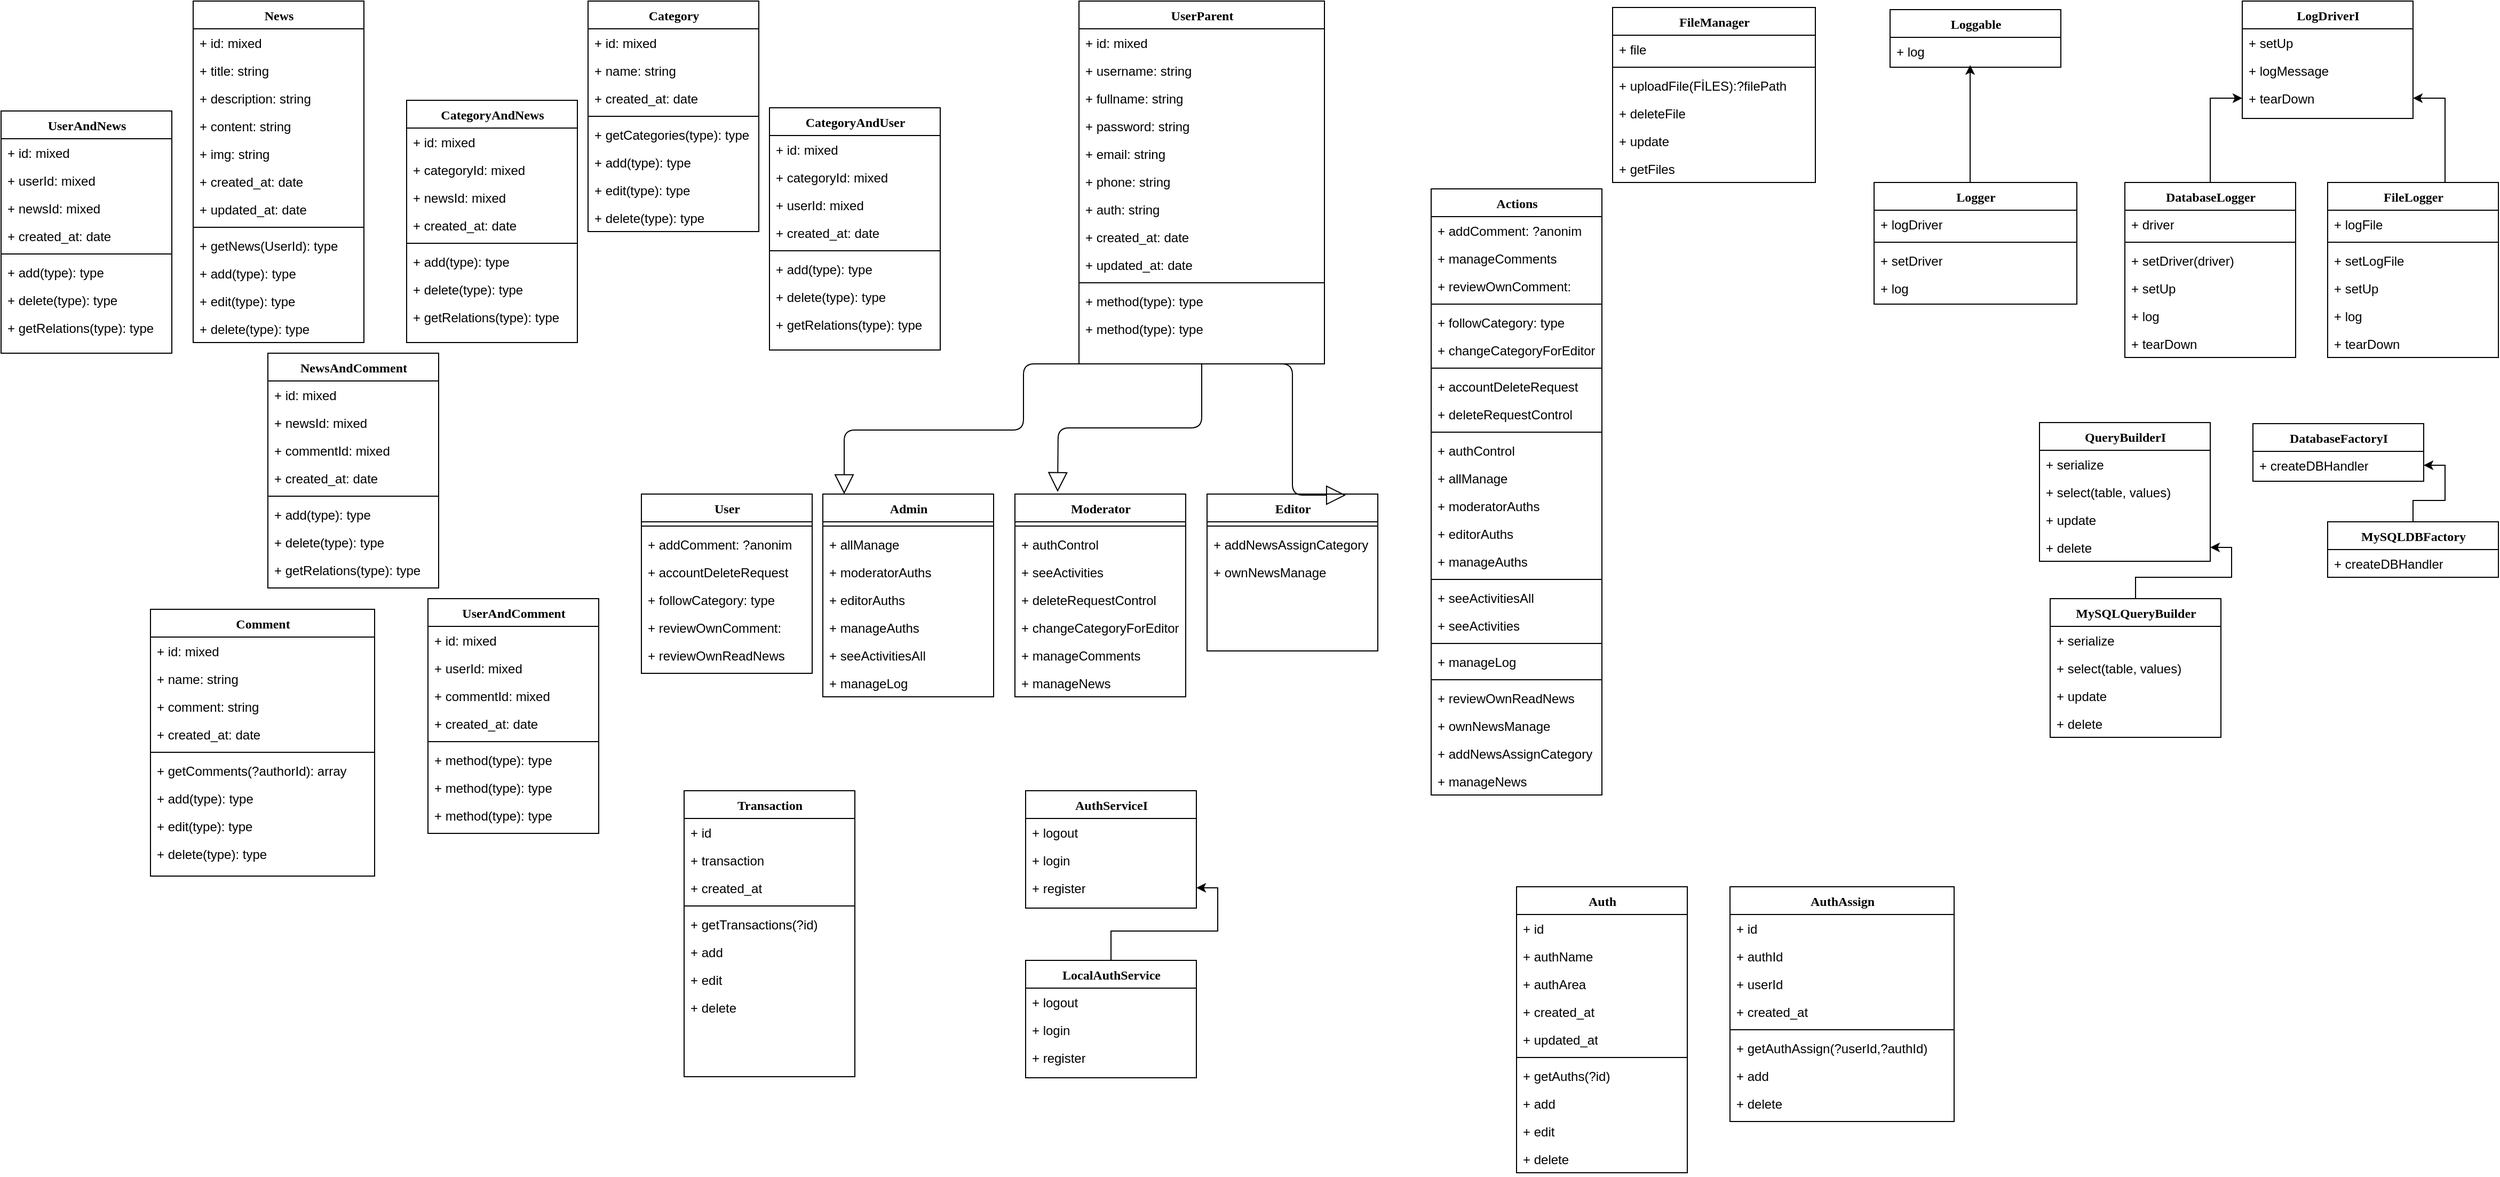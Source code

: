 <mxfile version="15.3.8" type="github">
  <diagram name="Page-1" id="9f46799a-70d6-7492-0946-bef42562c5a5">
    <mxGraphModel dx="2208" dy="482" grid="1" gridSize="10" guides="1" tooltips="1" connect="1" arrows="1" fold="1" page="1" pageScale="1" pageWidth="1100" pageHeight="850" background="none" math="0" shadow="0">
      <root>
        <mxCell id="0" />
        <mxCell id="1" parent="0" />
        <mxCell id="78961159f06e98e8-17" value="Category" style="swimlane;html=1;fontStyle=1;align=center;verticalAlign=top;childLayout=stackLayout;horizontal=1;startSize=26;horizontalStack=0;resizeParent=1;resizeLast=0;collapsible=1;marginBottom=0;swimlaneFillColor=#ffffff;rounded=0;shadow=0;comic=0;labelBackgroundColor=none;strokeWidth=1;fillColor=none;fontFamily=Verdana;fontSize=12" parent="1" vertex="1">
          <mxGeometry x="390" y="20" width="160" height="216" as="geometry" />
        </mxCell>
        <mxCell id="78961159f06e98e8-21" value="+ id: mixed" style="text;html=1;strokeColor=none;fillColor=none;align=left;verticalAlign=top;spacingLeft=4;spacingRight=4;whiteSpace=wrap;overflow=hidden;rotatable=0;points=[[0,0.5],[1,0.5]];portConstraint=eastwest;" parent="78961159f06e98e8-17" vertex="1">
          <mxGeometry y="26" width="160" height="26" as="geometry" />
        </mxCell>
        <mxCell id="78961159f06e98e8-23" value="+ name: string" style="text;html=1;strokeColor=none;fillColor=none;align=left;verticalAlign=top;spacingLeft=4;spacingRight=4;whiteSpace=wrap;overflow=hidden;rotatable=0;points=[[0,0.5],[1,0.5]];portConstraint=eastwest;" parent="78961159f06e98e8-17" vertex="1">
          <mxGeometry y="52" width="160" height="26" as="geometry" />
        </mxCell>
        <mxCell id="jzWTJWi0eM4r27LhTDiX-40" value="+ created_at: date" style="text;html=1;strokeColor=none;fillColor=none;align=left;verticalAlign=top;spacingLeft=4;spacingRight=4;whiteSpace=wrap;overflow=hidden;rotatable=0;points=[[0,0.5],[1,0.5]];portConstraint=eastwest;" parent="78961159f06e98e8-17" vertex="1">
          <mxGeometry y="78" width="160" height="26" as="geometry" />
        </mxCell>
        <mxCell id="78961159f06e98e8-19" value="" style="line;html=1;strokeWidth=1;fillColor=none;align=left;verticalAlign=middle;spacingTop=-1;spacingLeft=3;spacingRight=3;rotatable=0;labelPosition=right;points=[];portConstraint=eastwest;" parent="78961159f06e98e8-17" vertex="1">
          <mxGeometry y="104" width="160" height="8" as="geometry" />
        </mxCell>
        <mxCell id="78961159f06e98e8-20" value="+ getCategories(type): type" style="text;html=1;strokeColor=none;fillColor=none;align=left;verticalAlign=top;spacingLeft=4;spacingRight=4;whiteSpace=wrap;overflow=hidden;rotatable=0;points=[[0,0.5],[1,0.5]];portConstraint=eastwest;" parent="78961159f06e98e8-17" vertex="1">
          <mxGeometry y="112" width="160" height="26" as="geometry" />
        </mxCell>
        <mxCell id="78961159f06e98e8-27" value="+ add(type): type" style="text;html=1;strokeColor=none;fillColor=none;align=left;verticalAlign=top;spacingLeft=4;spacingRight=4;whiteSpace=wrap;overflow=hidden;rotatable=0;points=[[0,0.5],[1,0.5]];portConstraint=eastwest;" parent="78961159f06e98e8-17" vertex="1">
          <mxGeometry y="138" width="160" height="26" as="geometry" />
        </mxCell>
        <mxCell id="jzWTJWi0eM4r27LhTDiX-38" value="+ edit(type): type" style="text;html=1;strokeColor=none;fillColor=none;align=left;verticalAlign=top;spacingLeft=4;spacingRight=4;whiteSpace=wrap;overflow=hidden;rotatable=0;points=[[0,0.5],[1,0.5]];portConstraint=eastwest;" parent="78961159f06e98e8-17" vertex="1">
          <mxGeometry y="164" width="160" height="26" as="geometry" />
        </mxCell>
        <mxCell id="jzWTJWi0eM4r27LhTDiX-39" value="+ delete(type): type" style="text;html=1;strokeColor=none;fillColor=none;align=left;verticalAlign=top;spacingLeft=4;spacingRight=4;whiteSpace=wrap;overflow=hidden;rotatable=0;points=[[0,0.5],[1,0.5]];portConstraint=eastwest;" parent="78961159f06e98e8-17" vertex="1">
          <mxGeometry y="190" width="160" height="26" as="geometry" />
        </mxCell>
        <mxCell id="78961159f06e98e8-30" value="CategoryAndNews" style="swimlane;html=1;fontStyle=1;align=center;verticalAlign=top;childLayout=stackLayout;horizontal=1;startSize=26;horizontalStack=0;resizeParent=1;resizeLast=0;collapsible=1;marginBottom=0;swimlaneFillColor=#ffffff;rounded=0;shadow=0;comic=0;labelBackgroundColor=none;strokeWidth=1;fillColor=none;fontFamily=Verdana;fontSize=12" parent="1" vertex="1">
          <mxGeometry x="220" y="113" width="160" height="227" as="geometry" />
        </mxCell>
        <mxCell id="78961159f06e98e8-31" value="+ id: mixed" style="text;html=1;strokeColor=none;fillColor=none;align=left;verticalAlign=top;spacingLeft=4;spacingRight=4;whiteSpace=wrap;overflow=hidden;rotatable=0;points=[[0,0.5],[1,0.5]];portConstraint=eastwest;" parent="78961159f06e98e8-30" vertex="1">
          <mxGeometry y="26" width="160" height="26" as="geometry" />
        </mxCell>
        <mxCell id="78961159f06e98e8-32" value="+ categoryId: mixed" style="text;html=1;strokeColor=none;fillColor=none;align=left;verticalAlign=top;spacingLeft=4;spacingRight=4;whiteSpace=wrap;overflow=hidden;rotatable=0;points=[[0,0.5],[1,0.5]];portConstraint=eastwest;" parent="78961159f06e98e8-30" vertex="1">
          <mxGeometry y="52" width="160" height="26" as="geometry" />
        </mxCell>
        <mxCell id="78961159f06e98e8-33" value="+ newsId: mixed" style="text;html=1;strokeColor=none;fillColor=none;align=left;verticalAlign=top;spacingLeft=4;spacingRight=4;whiteSpace=wrap;overflow=hidden;rotatable=0;points=[[0,0.5],[1,0.5]];portConstraint=eastwest;" parent="78961159f06e98e8-30" vertex="1">
          <mxGeometry y="78" width="160" height="26" as="geometry" />
        </mxCell>
        <mxCell id="78961159f06e98e8-34" value="+ created_at: date" style="text;html=1;strokeColor=none;fillColor=none;align=left;verticalAlign=top;spacingLeft=4;spacingRight=4;whiteSpace=wrap;overflow=hidden;rotatable=0;points=[[0,0.5],[1,0.5]];portConstraint=eastwest;" parent="78961159f06e98e8-30" vertex="1">
          <mxGeometry y="104" width="160" height="26" as="geometry" />
        </mxCell>
        <mxCell id="78961159f06e98e8-38" value="" style="line;html=1;strokeWidth=1;fillColor=none;align=left;verticalAlign=middle;spacingTop=-1;spacingLeft=3;spacingRight=3;rotatable=0;labelPosition=right;points=[];portConstraint=eastwest;" parent="78961159f06e98e8-30" vertex="1">
          <mxGeometry y="130" width="160" height="8" as="geometry" />
        </mxCell>
        <mxCell id="78961159f06e98e8-39" value="+ add(type): type" style="text;html=1;strokeColor=none;fillColor=none;align=left;verticalAlign=top;spacingLeft=4;spacingRight=4;whiteSpace=wrap;overflow=hidden;rotatable=0;points=[[0,0.5],[1,0.5]];portConstraint=eastwest;" parent="78961159f06e98e8-30" vertex="1">
          <mxGeometry y="138" width="160" height="26" as="geometry" />
        </mxCell>
        <mxCell id="78961159f06e98e8-40" value="+ delete(type): type" style="text;html=1;strokeColor=none;fillColor=none;align=left;verticalAlign=top;spacingLeft=4;spacingRight=4;whiteSpace=wrap;overflow=hidden;rotatable=0;points=[[0,0.5],[1,0.5]];portConstraint=eastwest;" parent="78961159f06e98e8-30" vertex="1">
          <mxGeometry y="164" width="160" height="26" as="geometry" />
        </mxCell>
        <mxCell id="78961159f06e98e8-42" value="+ getRelations(type): type" style="text;html=1;strokeColor=none;fillColor=none;align=left;verticalAlign=top;spacingLeft=4;spacingRight=4;whiteSpace=wrap;overflow=hidden;rotatable=0;points=[[0,0.5],[1,0.5]];portConstraint=eastwest;" parent="78961159f06e98e8-30" vertex="1">
          <mxGeometry y="190" width="160" height="26" as="geometry" />
        </mxCell>
        <mxCell id="78961159f06e98e8-43" value="UserParent" style="swimlane;html=1;fontStyle=1;align=center;verticalAlign=top;childLayout=stackLayout;horizontal=1;startSize=26;horizontalStack=0;resizeParent=1;resizeLast=0;collapsible=1;marginBottom=0;swimlaneFillColor=#ffffff;rounded=0;shadow=0;comic=0;labelBackgroundColor=none;strokeWidth=1;fillColor=none;fontFamily=Verdana;fontSize=12" parent="1" vertex="1">
          <mxGeometry x="850" y="20" width="230" height="340" as="geometry" />
        </mxCell>
        <mxCell id="jzWTJWi0eM4r27LhTDiX-1" value="+ id: mixed" style="text;html=1;strokeColor=none;fillColor=none;align=left;verticalAlign=top;spacingLeft=4;spacingRight=4;whiteSpace=wrap;overflow=hidden;rotatable=0;points=[[0,0.5],[1,0.5]];portConstraint=eastwest;" parent="78961159f06e98e8-43" vertex="1">
          <mxGeometry y="26" width="230" height="26" as="geometry" />
        </mxCell>
        <mxCell id="78961159f06e98e8-44" value="+ username: string" style="text;html=1;strokeColor=none;fillColor=none;align=left;verticalAlign=top;spacingLeft=4;spacingRight=4;whiteSpace=wrap;overflow=hidden;rotatable=0;points=[[0,0.5],[1,0.5]];portConstraint=eastwest;" parent="78961159f06e98e8-43" vertex="1">
          <mxGeometry y="52" width="230" height="26" as="geometry" />
        </mxCell>
        <mxCell id="78961159f06e98e8-45" value="+ fullname: string" style="text;html=1;strokeColor=none;fillColor=none;align=left;verticalAlign=top;spacingLeft=4;spacingRight=4;whiteSpace=wrap;overflow=hidden;rotatable=0;points=[[0,0.5],[1,0.5]];portConstraint=eastwest;" parent="78961159f06e98e8-43" vertex="1">
          <mxGeometry y="78" width="230" height="26" as="geometry" />
        </mxCell>
        <mxCell id="78961159f06e98e8-49" value="+ password: string" style="text;html=1;strokeColor=none;fillColor=none;align=left;verticalAlign=top;spacingLeft=4;spacingRight=4;whiteSpace=wrap;overflow=hidden;rotatable=0;points=[[0,0.5],[1,0.5]];portConstraint=eastwest;" parent="78961159f06e98e8-43" vertex="1">
          <mxGeometry y="104" width="230" height="26" as="geometry" />
        </mxCell>
        <mxCell id="78961159f06e98e8-50" value="+ email: string" style="text;html=1;strokeColor=none;fillColor=none;align=left;verticalAlign=top;spacingLeft=4;spacingRight=4;whiteSpace=wrap;overflow=hidden;rotatable=0;points=[[0,0.5],[1,0.5]];portConstraint=eastwest;" parent="78961159f06e98e8-43" vertex="1">
          <mxGeometry y="130" width="230" height="26" as="geometry" />
        </mxCell>
        <mxCell id="clLJ35bokz39WYZlihCo-1" value="+ phone: string" style="text;html=1;strokeColor=none;fillColor=none;align=left;verticalAlign=top;spacingLeft=4;spacingRight=4;whiteSpace=wrap;overflow=hidden;rotatable=0;points=[[0,0.5],[1,0.5]];portConstraint=eastwest;" parent="78961159f06e98e8-43" vertex="1">
          <mxGeometry y="156" width="230" height="26" as="geometry" />
        </mxCell>
        <mxCell id="clLJ35bokz39WYZlihCo-4" value="+ auth: string" style="text;html=1;strokeColor=none;fillColor=none;align=left;verticalAlign=top;spacingLeft=4;spacingRight=4;whiteSpace=wrap;overflow=hidden;rotatable=0;points=[[0,0.5],[1,0.5]];portConstraint=eastwest;" parent="78961159f06e98e8-43" vertex="1">
          <mxGeometry y="182" width="230" height="26" as="geometry" />
        </mxCell>
        <mxCell id="clLJ35bokz39WYZlihCo-2" value="+ created_at: date" style="text;html=1;strokeColor=none;fillColor=none;align=left;verticalAlign=top;spacingLeft=4;spacingRight=4;whiteSpace=wrap;overflow=hidden;rotatable=0;points=[[0,0.5],[1,0.5]];portConstraint=eastwest;" parent="78961159f06e98e8-43" vertex="1">
          <mxGeometry y="208" width="230" height="26" as="geometry" />
        </mxCell>
        <mxCell id="clLJ35bokz39WYZlihCo-3" value="+ updated_at: date" style="text;html=1;strokeColor=none;fillColor=none;align=left;verticalAlign=top;spacingLeft=4;spacingRight=4;whiteSpace=wrap;overflow=hidden;rotatable=0;points=[[0,0.5],[1,0.5]];portConstraint=eastwest;" parent="78961159f06e98e8-43" vertex="1">
          <mxGeometry y="234" width="230" height="26" as="geometry" />
        </mxCell>
        <mxCell id="78961159f06e98e8-51" value="" style="line;html=1;strokeWidth=1;fillColor=none;align=left;verticalAlign=middle;spacingTop=-1;spacingLeft=3;spacingRight=3;rotatable=0;labelPosition=right;points=[];portConstraint=eastwest;" parent="78961159f06e98e8-43" vertex="1">
          <mxGeometry y="260" width="230" height="8" as="geometry" />
        </mxCell>
        <mxCell id="78961159f06e98e8-53" value="+ method(type): type" style="text;html=1;strokeColor=none;fillColor=none;align=left;verticalAlign=top;spacingLeft=4;spacingRight=4;whiteSpace=wrap;overflow=hidden;rotatable=0;points=[[0,0.5],[1,0.5]];portConstraint=eastwest;" parent="78961159f06e98e8-43" vertex="1">
          <mxGeometry y="268" width="230" height="26" as="geometry" />
        </mxCell>
        <mxCell id="78961159f06e98e8-52" value="+ method(type): type" style="text;html=1;strokeColor=none;fillColor=none;align=left;verticalAlign=top;spacingLeft=4;spacingRight=4;whiteSpace=wrap;overflow=hidden;rotatable=0;points=[[0,0.5],[1,0.5]];portConstraint=eastwest;" parent="78961159f06e98e8-43" vertex="1">
          <mxGeometry y="294" width="230" height="26" as="geometry" />
        </mxCell>
        <mxCell id="78961159f06e98e8-56" value="Comment" style="swimlane;html=1;fontStyle=1;align=center;verticalAlign=top;childLayout=stackLayout;horizontal=1;startSize=26;horizontalStack=0;resizeParent=1;resizeLast=0;collapsible=1;marginBottom=0;swimlaneFillColor=#ffffff;rounded=0;shadow=0;comic=0;labelBackgroundColor=none;strokeWidth=1;fillColor=none;fontFamily=Verdana;fontSize=12" parent="1" vertex="1">
          <mxGeometry x="-20" y="590" width="210" height="250" as="geometry" />
        </mxCell>
        <mxCell id="78961159f06e98e8-57" value="+ id: mixed" style="text;html=1;strokeColor=none;fillColor=none;align=left;verticalAlign=top;spacingLeft=4;spacingRight=4;whiteSpace=wrap;overflow=hidden;rotatable=0;points=[[0,0.5],[1,0.5]];portConstraint=eastwest;" parent="78961159f06e98e8-56" vertex="1">
          <mxGeometry y="26" width="210" height="26" as="geometry" />
        </mxCell>
        <mxCell id="78961159f06e98e8-65" value="+ name: string" style="text;html=1;strokeColor=none;fillColor=none;align=left;verticalAlign=top;spacingLeft=4;spacingRight=4;whiteSpace=wrap;overflow=hidden;rotatable=0;points=[[0,0.5],[1,0.5]];portConstraint=eastwest;" parent="78961159f06e98e8-56" vertex="1">
          <mxGeometry y="52" width="210" height="26" as="geometry" />
        </mxCell>
        <mxCell id="78961159f06e98e8-60" value="+ comment: string" style="text;html=1;strokeColor=none;fillColor=none;align=left;verticalAlign=top;spacingLeft=4;spacingRight=4;whiteSpace=wrap;overflow=hidden;rotatable=0;points=[[0,0.5],[1,0.5]];portConstraint=eastwest;" parent="78961159f06e98e8-56" vertex="1">
          <mxGeometry y="78" width="210" height="26" as="geometry" />
        </mxCell>
        <mxCell id="78961159f06e98e8-61" value="+ created_at: date" style="text;html=1;strokeColor=none;fillColor=none;align=left;verticalAlign=top;spacingLeft=4;spacingRight=4;whiteSpace=wrap;overflow=hidden;rotatable=0;points=[[0,0.5],[1,0.5]];portConstraint=eastwest;" parent="78961159f06e98e8-56" vertex="1">
          <mxGeometry y="104" width="210" height="26" as="geometry" />
        </mxCell>
        <mxCell id="78961159f06e98e8-64" value="" style="line;html=1;strokeWidth=1;fillColor=none;align=left;verticalAlign=middle;spacingTop=-1;spacingLeft=3;spacingRight=3;rotatable=0;labelPosition=right;points=[];portConstraint=eastwest;" parent="78961159f06e98e8-56" vertex="1">
          <mxGeometry y="130" width="210" height="8" as="geometry" />
        </mxCell>
        <mxCell id="78961159f06e98e8-66" value="+ getComments(?authorId): array" style="text;html=1;strokeColor=none;fillColor=none;align=left;verticalAlign=top;spacingLeft=4;spacingRight=4;whiteSpace=wrap;overflow=hidden;rotatable=0;points=[[0,0.5],[1,0.5]];portConstraint=eastwest;" parent="78961159f06e98e8-56" vertex="1">
          <mxGeometry y="138" width="210" height="26" as="geometry" />
        </mxCell>
        <mxCell id="78961159f06e98e8-68" value="+ add(type): type" style="text;html=1;strokeColor=none;fillColor=none;align=left;verticalAlign=top;spacingLeft=4;spacingRight=4;whiteSpace=wrap;overflow=hidden;rotatable=0;points=[[0,0.5],[1,0.5]];portConstraint=eastwest;" parent="78961159f06e98e8-56" vertex="1">
          <mxGeometry y="164" width="210" height="26" as="geometry" />
        </mxCell>
        <mxCell id="jzWTJWi0eM4r27LhTDiX-37" value="+ edit(type): type" style="text;html=1;strokeColor=none;fillColor=none;align=left;verticalAlign=top;spacingLeft=4;spacingRight=4;whiteSpace=wrap;overflow=hidden;rotatable=0;points=[[0,0.5],[1,0.5]];portConstraint=eastwest;" parent="78961159f06e98e8-56" vertex="1">
          <mxGeometry y="190" width="210" height="26" as="geometry" />
        </mxCell>
        <mxCell id="jzWTJWi0eM4r27LhTDiX-36" value="+ delete(type): type" style="text;html=1;strokeColor=none;fillColor=none;align=left;verticalAlign=top;spacingLeft=4;spacingRight=4;whiteSpace=wrap;overflow=hidden;rotatable=0;points=[[0,0.5],[1,0.5]];portConstraint=eastwest;" parent="78961159f06e98e8-56" vertex="1">
          <mxGeometry y="216" width="210" height="26" as="geometry" />
        </mxCell>
        <mxCell id="78961159f06e98e8-69" value="News" style="swimlane;html=1;fontStyle=1;align=center;verticalAlign=top;childLayout=stackLayout;horizontal=1;startSize=26;horizontalStack=0;resizeParent=1;resizeLast=0;collapsible=1;marginBottom=0;swimlaneFillColor=#ffffff;rounded=0;shadow=0;comic=0;labelBackgroundColor=none;strokeWidth=1;fillColor=none;fontFamily=Verdana;fontSize=12" parent="1" vertex="1">
          <mxGeometry x="20" y="20.0" width="160" height="320" as="geometry" />
        </mxCell>
        <mxCell id="78961159f06e98e8-74" value="+ id: mixed" style="text;html=1;strokeColor=none;fillColor=none;align=left;verticalAlign=top;spacingLeft=4;spacingRight=4;whiteSpace=wrap;overflow=hidden;rotatable=0;points=[[0,0.5],[1,0.5]];portConstraint=eastwest;" parent="78961159f06e98e8-69" vertex="1">
          <mxGeometry y="26" width="160" height="26" as="geometry" />
        </mxCell>
        <mxCell id="78961159f06e98e8-70" value="+ title: string" style="text;html=1;strokeColor=none;fillColor=none;align=left;verticalAlign=top;spacingLeft=4;spacingRight=4;whiteSpace=wrap;overflow=hidden;rotatable=0;points=[[0,0.5],[1,0.5]];portConstraint=eastwest;" parent="78961159f06e98e8-69" vertex="1">
          <mxGeometry y="52" width="160" height="26" as="geometry" />
        </mxCell>
        <mxCell id="78961159f06e98e8-71" value="+ description: string" style="text;html=1;strokeColor=none;fillColor=none;align=left;verticalAlign=top;spacingLeft=4;spacingRight=4;whiteSpace=wrap;overflow=hidden;rotatable=0;points=[[0,0.5],[1,0.5]];portConstraint=eastwest;" parent="78961159f06e98e8-69" vertex="1">
          <mxGeometry y="78" width="160" height="26" as="geometry" />
        </mxCell>
        <mxCell id="78961159f06e98e8-72" value="+ content: string" style="text;html=1;strokeColor=none;fillColor=none;align=left;verticalAlign=top;spacingLeft=4;spacingRight=4;whiteSpace=wrap;overflow=hidden;rotatable=0;points=[[0,0.5],[1,0.5]];portConstraint=eastwest;" parent="78961159f06e98e8-69" vertex="1">
          <mxGeometry y="104" width="160" height="26" as="geometry" />
        </mxCell>
        <mxCell id="78961159f06e98e8-75" value="+ img: string" style="text;html=1;strokeColor=none;fillColor=none;align=left;verticalAlign=top;spacingLeft=4;spacingRight=4;whiteSpace=wrap;overflow=hidden;rotatable=0;points=[[0,0.5],[1,0.5]];portConstraint=eastwest;" parent="78961159f06e98e8-69" vertex="1">
          <mxGeometry y="130" width="160" height="26" as="geometry" />
        </mxCell>
        <mxCell id="78961159f06e98e8-76" value="+ created_at: date" style="text;html=1;strokeColor=none;fillColor=none;align=left;verticalAlign=top;spacingLeft=4;spacingRight=4;whiteSpace=wrap;overflow=hidden;rotatable=0;points=[[0,0.5],[1,0.5]];portConstraint=eastwest;" parent="78961159f06e98e8-69" vertex="1">
          <mxGeometry y="156" width="160" height="26" as="geometry" />
        </mxCell>
        <mxCell id="jzWTJWi0eM4r27LhTDiX-2" value="+ updated_at: date" style="text;html=1;strokeColor=none;fillColor=none;align=left;verticalAlign=top;spacingLeft=4;spacingRight=4;whiteSpace=wrap;overflow=hidden;rotatable=0;points=[[0,0.5],[1,0.5]];portConstraint=eastwest;" parent="78961159f06e98e8-69" vertex="1">
          <mxGeometry y="182" width="160" height="26" as="geometry" />
        </mxCell>
        <mxCell id="78961159f06e98e8-77" value="" style="line;html=1;strokeWidth=1;fillColor=none;align=left;verticalAlign=middle;spacingTop=-1;spacingLeft=3;spacingRight=3;rotatable=0;labelPosition=right;points=[];portConstraint=eastwest;" parent="78961159f06e98e8-69" vertex="1">
          <mxGeometry y="208" width="160" height="8" as="geometry" />
        </mxCell>
        <mxCell id="78961159f06e98e8-78" value="+ getNews(UserId): type" style="text;html=1;strokeColor=none;fillColor=none;align=left;verticalAlign=top;spacingLeft=4;spacingRight=4;whiteSpace=wrap;overflow=hidden;rotatable=0;points=[[0,0.5],[1,0.5]];portConstraint=eastwest;" parent="78961159f06e98e8-69" vertex="1">
          <mxGeometry y="216" width="160" height="26" as="geometry" />
        </mxCell>
        <mxCell id="78961159f06e98e8-79" value="+ add(type): type" style="text;html=1;strokeColor=none;fillColor=none;align=left;verticalAlign=top;spacingLeft=4;spacingRight=4;whiteSpace=wrap;overflow=hidden;rotatable=0;points=[[0,0.5],[1,0.5]];portConstraint=eastwest;" parent="78961159f06e98e8-69" vertex="1">
          <mxGeometry y="242" width="160" height="26" as="geometry" />
        </mxCell>
        <mxCell id="78961159f06e98e8-80" value="+ edit(type): type" style="text;html=1;strokeColor=none;fillColor=none;align=left;verticalAlign=top;spacingLeft=4;spacingRight=4;whiteSpace=wrap;overflow=hidden;rotatable=0;points=[[0,0.5],[1,0.5]];portConstraint=eastwest;" parent="78961159f06e98e8-69" vertex="1">
          <mxGeometry y="268" width="160" height="26" as="geometry" />
        </mxCell>
        <mxCell id="78961159f06e98e8-81" value="+ delete(type): type" style="text;html=1;strokeColor=none;fillColor=none;align=left;verticalAlign=top;spacingLeft=4;spacingRight=4;whiteSpace=wrap;overflow=hidden;rotatable=0;points=[[0,0.5],[1,0.5]];portConstraint=eastwest;" parent="78961159f06e98e8-69" vertex="1">
          <mxGeometry y="294" width="160" height="26" as="geometry" />
        </mxCell>
        <mxCell id="78961159f06e98e8-128" style="edgeStyle=orthogonalEdgeStyle;html=1;labelBackgroundColor=none;startFill=0;startSize=8;endArrow=block;endFill=0;endSize=16;fontFamily=Verdana;fontSize=12;exitX=0.25;exitY=1;exitDx=0;exitDy=0;" parent="1" source="78961159f06e98e8-43" edge="1">
          <mxGeometry relative="1" as="geometry">
            <Array as="points">
              <mxPoint x="798" y="422" />
              <mxPoint x="630" y="422" />
            </Array>
            <mxPoint x="800" y="350" as="sourcePoint" />
            <mxPoint x="630" y="482" as="targetPoint" />
          </mxGeometry>
        </mxCell>
        <mxCell id="78961159f06e98e8-82" value="Admin" style="swimlane;html=1;fontStyle=1;align=center;verticalAlign=top;childLayout=stackLayout;horizontal=1;startSize=26;horizontalStack=0;resizeParent=1;resizeLast=0;collapsible=1;marginBottom=0;swimlaneFillColor=#ffffff;rounded=0;shadow=0;comic=0;labelBackgroundColor=none;strokeWidth=1;fillColor=none;fontFamily=Verdana;fontSize=12" parent="1" vertex="1">
          <mxGeometry x="610" y="482" width="160" height="190" as="geometry" />
        </mxCell>
        <mxCell id="78961159f06e98e8-90" value="" style="line;html=1;strokeWidth=1;fillColor=none;align=left;verticalAlign=middle;spacingTop=-1;spacingLeft=3;spacingRight=3;rotatable=0;labelPosition=right;points=[];portConstraint=eastwest;" parent="78961159f06e98e8-82" vertex="1">
          <mxGeometry y="26" width="160" height="8" as="geometry" />
        </mxCell>
        <mxCell id="78961159f06e98e8-83" value="+ allManage" style="text;html=1;strokeColor=none;fillColor=none;align=left;verticalAlign=top;spacingLeft=4;spacingRight=4;whiteSpace=wrap;overflow=hidden;rotatable=0;points=[[0,0.5],[1,0.5]];portConstraint=eastwest;" parent="78961159f06e98e8-82" vertex="1">
          <mxGeometry y="34" width="160" height="26" as="geometry" />
        </mxCell>
        <mxCell id="78961159f06e98e8-84" value="+ moderatorAuths" style="text;html=1;strokeColor=none;fillColor=none;align=left;verticalAlign=top;spacingLeft=4;spacingRight=4;whiteSpace=wrap;overflow=hidden;rotatable=0;points=[[0,0.5],[1,0.5]];portConstraint=eastwest;" parent="78961159f06e98e8-82" vertex="1">
          <mxGeometry y="60" width="160" height="26" as="geometry" />
        </mxCell>
        <mxCell id="78961159f06e98e8-85" value="+ editorAuths" style="text;html=1;strokeColor=none;fillColor=none;align=left;verticalAlign=top;spacingLeft=4;spacingRight=4;whiteSpace=wrap;overflow=hidden;rotatable=0;points=[[0,0.5],[1,0.5]];portConstraint=eastwest;" parent="78961159f06e98e8-82" vertex="1">
          <mxGeometry y="86" width="160" height="26" as="geometry" />
        </mxCell>
        <mxCell id="78961159f06e98e8-91" value="+ manageAuths" style="text;html=1;strokeColor=none;fillColor=none;align=left;verticalAlign=top;spacingLeft=4;spacingRight=4;whiteSpace=wrap;overflow=hidden;rotatable=0;points=[[0,0.5],[1,0.5]];portConstraint=eastwest;" parent="78961159f06e98e8-82" vertex="1">
          <mxGeometry y="112" width="160" height="26" as="geometry" />
        </mxCell>
        <mxCell id="78961159f06e98e8-94" value="+ seeActivitiesAll" style="text;html=1;strokeColor=none;fillColor=none;align=left;verticalAlign=top;spacingLeft=4;spacingRight=4;whiteSpace=wrap;overflow=hidden;rotatable=0;points=[[0,0.5],[1,0.5]];portConstraint=eastwest;" parent="78961159f06e98e8-82" vertex="1">
          <mxGeometry y="138" width="160" height="26" as="geometry" />
        </mxCell>
        <mxCell id="jzWTJWi0eM4r27LhTDiX-35" value="+ manageLog" style="text;html=1;strokeColor=none;fillColor=none;align=left;verticalAlign=top;spacingLeft=4;spacingRight=4;whiteSpace=wrap;overflow=hidden;rotatable=0;points=[[0,0.5],[1,0.5]];portConstraint=eastwest;" parent="78961159f06e98e8-82" vertex="1">
          <mxGeometry y="164" width="160" height="26" as="geometry" />
        </mxCell>
        <mxCell id="78961159f06e98e8-127" style="edgeStyle=orthogonalEdgeStyle;html=1;labelBackgroundColor=none;startFill=0;startSize=8;endArrow=block;endFill=0;endSize=16;fontFamily=Verdana;fontSize=12;exitX=0.5;exitY=1;exitDx=0;exitDy=0;" parent="1" source="78961159f06e98e8-43" edge="1">
          <mxGeometry relative="1" as="geometry">
            <mxPoint x="870" y="340" as="sourcePoint" />
            <mxPoint x="830" y="480" as="targetPoint" />
          </mxGeometry>
        </mxCell>
        <mxCell id="78961159f06e98e8-95" value="Moderator" style="swimlane;html=1;fontStyle=1;align=center;verticalAlign=top;childLayout=stackLayout;horizontal=1;startSize=26;horizontalStack=0;resizeParent=1;resizeLast=0;collapsible=1;marginBottom=0;swimlaneFillColor=#ffffff;rounded=0;shadow=0;comic=0;labelBackgroundColor=none;strokeWidth=1;fillColor=none;fontFamily=Verdana;fontSize=12" parent="1" vertex="1">
          <mxGeometry x="790" y="482" width="160" height="190" as="geometry" />
        </mxCell>
        <mxCell id="78961159f06e98e8-103" value="" style="line;html=1;strokeWidth=1;fillColor=none;align=left;verticalAlign=middle;spacingTop=-1;spacingLeft=3;spacingRight=3;rotatable=0;labelPosition=right;points=[];portConstraint=eastwest;" parent="78961159f06e98e8-95" vertex="1">
          <mxGeometry y="26" width="160" height="8" as="geometry" />
        </mxCell>
        <mxCell id="78961159f06e98e8-96" value="+ authControl" style="text;html=1;strokeColor=none;fillColor=none;align=left;verticalAlign=top;spacingLeft=4;spacingRight=4;whiteSpace=wrap;overflow=hidden;rotatable=0;points=[[0,0.5],[1,0.5]];portConstraint=eastwest;" parent="78961159f06e98e8-95" vertex="1">
          <mxGeometry y="34" width="160" height="26" as="geometry" />
        </mxCell>
        <mxCell id="78961159f06e98e8-97" value="+ seeActivities" style="text;html=1;strokeColor=none;fillColor=none;align=left;verticalAlign=top;spacingLeft=4;spacingRight=4;whiteSpace=wrap;overflow=hidden;rotatable=0;points=[[0,0.5],[1,0.5]];portConstraint=eastwest;" parent="78961159f06e98e8-95" vertex="1">
          <mxGeometry y="60" width="160" height="26" as="geometry" />
        </mxCell>
        <mxCell id="78961159f06e98e8-102" value="+ deleteRequestControl" style="text;html=1;strokeColor=none;fillColor=none;align=left;verticalAlign=top;spacingLeft=4;spacingRight=4;whiteSpace=wrap;overflow=hidden;rotatable=0;points=[[0,0.5],[1,0.5]];portConstraint=eastwest;" parent="78961159f06e98e8-95" vertex="1">
          <mxGeometry y="86" width="160" height="26" as="geometry" />
        </mxCell>
        <mxCell id="jzWTJWi0eM4r27LhTDiX-33" value="+ changeCategoryForEditor" style="text;html=1;strokeColor=none;fillColor=none;align=left;verticalAlign=top;spacingLeft=4;spacingRight=4;whiteSpace=wrap;overflow=hidden;rotatable=0;points=[[0,0.5],[1,0.5]];portConstraint=eastwest;" parent="78961159f06e98e8-95" vertex="1">
          <mxGeometry y="112" width="160" height="26" as="geometry" />
        </mxCell>
        <mxCell id="jzWTJWi0eM4r27LhTDiX-34" value="+ manageComments" style="text;html=1;strokeColor=none;fillColor=none;align=left;verticalAlign=top;spacingLeft=4;spacingRight=4;whiteSpace=wrap;overflow=hidden;rotatable=0;points=[[0,0.5],[1,0.5]];portConstraint=eastwest;" parent="78961159f06e98e8-95" vertex="1">
          <mxGeometry y="138" width="160" height="26" as="geometry" />
        </mxCell>
        <mxCell id="78961159f06e98e8-104" value="+ manageNews" style="text;html=1;strokeColor=none;fillColor=none;align=left;verticalAlign=top;spacingLeft=4;spacingRight=4;whiteSpace=wrap;overflow=hidden;rotatable=0;points=[[0,0.5],[1,0.5]];portConstraint=eastwest;" parent="78961159f06e98e8-95" vertex="1">
          <mxGeometry y="164" width="160" height="26" as="geometry" />
        </mxCell>
        <mxCell id="78961159f06e98e8-126" style="edgeStyle=orthogonalEdgeStyle;html=1;labelBackgroundColor=none;startFill=0;startSize=8;endArrow=block;endFill=0;endSize=16;fontFamily=Verdana;fontSize=12;exitX=0.75;exitY=1;exitDx=0;exitDy=0;entryX=0.813;entryY=0.007;entryDx=0;entryDy=0;entryPerimeter=0;" parent="1" source="78961159f06e98e8-43" target="78961159f06e98e8-108" edge="1">
          <mxGeometry relative="1" as="geometry">
            <Array as="points">
              <mxPoint x="1050" y="360" />
            </Array>
            <mxPoint x="1050" y="450" as="targetPoint" />
          </mxGeometry>
        </mxCell>
        <mxCell id="78961159f06e98e8-108" value="Editor" style="swimlane;html=1;fontStyle=1;align=center;verticalAlign=top;childLayout=stackLayout;horizontal=1;startSize=26;horizontalStack=0;resizeParent=1;resizeLast=0;collapsible=1;marginBottom=0;swimlaneFillColor=#ffffff;rounded=0;shadow=0;comic=0;labelBackgroundColor=none;strokeWidth=1;fillColor=none;fontFamily=Verdana;fontSize=12" parent="1" vertex="1">
          <mxGeometry x="970" y="482.0" width="160" height="147" as="geometry" />
        </mxCell>
        <mxCell id="78961159f06e98e8-116" value="" style="line;html=1;strokeWidth=1;fillColor=none;align=left;verticalAlign=middle;spacingTop=-1;spacingLeft=3;spacingRight=3;rotatable=0;labelPosition=right;points=[];portConstraint=eastwest;" parent="78961159f06e98e8-108" vertex="1">
          <mxGeometry y="26" width="160" height="8" as="geometry" />
        </mxCell>
        <mxCell id="78961159f06e98e8-117" value="+ addNewsAssignCategory" style="text;html=1;strokeColor=none;fillColor=none;align=left;verticalAlign=top;spacingLeft=4;spacingRight=4;whiteSpace=wrap;overflow=hidden;rotatable=0;points=[[0,0.5],[1,0.5]];portConstraint=eastwest;" parent="78961159f06e98e8-108" vertex="1">
          <mxGeometry y="34" width="160" height="26" as="geometry" />
        </mxCell>
        <mxCell id="78961159f06e98e8-120" value="+ ownNewsManage" style="text;html=1;strokeColor=none;fillColor=none;align=left;verticalAlign=top;spacingLeft=4;spacingRight=4;whiteSpace=wrap;overflow=hidden;rotatable=0;points=[[0,0.5],[1,0.5]];portConstraint=eastwest;" parent="78961159f06e98e8-108" vertex="1">
          <mxGeometry y="60" width="160" height="26" as="geometry" />
        </mxCell>
        <mxCell id="jzWTJWi0eM4r27LhTDiX-5" value="NewsAndComment" style="swimlane;html=1;fontStyle=1;align=center;verticalAlign=top;childLayout=stackLayout;horizontal=1;startSize=26;horizontalStack=0;resizeParent=1;resizeLast=0;collapsible=1;marginBottom=0;swimlaneFillColor=#ffffff;rounded=0;shadow=0;comic=0;labelBackgroundColor=none;strokeWidth=1;fillColor=none;fontFamily=Verdana;fontSize=12" parent="1" vertex="1">
          <mxGeometry x="90" y="350" width="160" height="220" as="geometry" />
        </mxCell>
        <mxCell id="jzWTJWi0eM4r27LhTDiX-6" value="+ id: mixed" style="text;html=1;strokeColor=none;fillColor=none;align=left;verticalAlign=top;spacingLeft=4;spacingRight=4;whiteSpace=wrap;overflow=hidden;rotatable=0;points=[[0,0.5],[1,0.5]];portConstraint=eastwest;" parent="jzWTJWi0eM4r27LhTDiX-5" vertex="1">
          <mxGeometry y="26" width="160" height="26" as="geometry" />
        </mxCell>
        <mxCell id="jzWTJWi0eM4r27LhTDiX-7" value="+ newsId: mixed" style="text;html=1;strokeColor=none;fillColor=none;align=left;verticalAlign=top;spacingLeft=4;spacingRight=4;whiteSpace=wrap;overflow=hidden;rotatable=0;points=[[0,0.5],[1,0.5]];portConstraint=eastwest;" parent="jzWTJWi0eM4r27LhTDiX-5" vertex="1">
          <mxGeometry y="52" width="160" height="26" as="geometry" />
        </mxCell>
        <mxCell id="jzWTJWi0eM4r27LhTDiX-8" value="+ commentId: mixed" style="text;html=1;strokeColor=none;fillColor=none;align=left;verticalAlign=top;spacingLeft=4;spacingRight=4;whiteSpace=wrap;overflow=hidden;rotatable=0;points=[[0,0.5],[1,0.5]];portConstraint=eastwest;" parent="jzWTJWi0eM4r27LhTDiX-5" vertex="1">
          <mxGeometry y="78" width="160" height="26" as="geometry" />
        </mxCell>
        <mxCell id="jzWTJWi0eM4r27LhTDiX-9" value="+ created_at: date" style="text;html=1;strokeColor=none;fillColor=none;align=left;verticalAlign=top;spacingLeft=4;spacingRight=4;whiteSpace=wrap;overflow=hidden;rotatable=0;points=[[0,0.5],[1,0.5]];portConstraint=eastwest;" parent="jzWTJWi0eM4r27LhTDiX-5" vertex="1">
          <mxGeometry y="104" width="160" height="26" as="geometry" />
        </mxCell>
        <mxCell id="jzWTJWi0eM4r27LhTDiX-13" value="" style="line;html=1;strokeWidth=1;fillColor=none;align=left;verticalAlign=middle;spacingTop=-1;spacingLeft=3;spacingRight=3;rotatable=0;labelPosition=right;points=[];portConstraint=eastwest;" parent="jzWTJWi0eM4r27LhTDiX-5" vertex="1">
          <mxGeometry y="130" width="160" height="8" as="geometry" />
        </mxCell>
        <mxCell id="jzWTJWi0eM4r27LhTDiX-14" value="+ add(type): type" style="text;html=1;strokeColor=none;fillColor=none;align=left;verticalAlign=top;spacingLeft=4;spacingRight=4;whiteSpace=wrap;overflow=hidden;rotatable=0;points=[[0,0.5],[1,0.5]];portConstraint=eastwest;" parent="jzWTJWi0eM4r27LhTDiX-5" vertex="1">
          <mxGeometry y="138" width="160" height="26" as="geometry" />
        </mxCell>
        <mxCell id="jzWTJWi0eM4r27LhTDiX-15" value="+ delete(type): type" style="text;html=1;strokeColor=none;fillColor=none;align=left;verticalAlign=top;spacingLeft=4;spacingRight=4;whiteSpace=wrap;overflow=hidden;rotatable=0;points=[[0,0.5],[1,0.5]];portConstraint=eastwest;" parent="jzWTJWi0eM4r27LhTDiX-5" vertex="1">
          <mxGeometry y="164" width="160" height="26" as="geometry" />
        </mxCell>
        <mxCell id="jzWTJWi0eM4r27LhTDiX-16" value="+ getRelations(type): type" style="text;html=1;strokeColor=none;fillColor=none;align=left;verticalAlign=top;spacingLeft=4;spacingRight=4;whiteSpace=wrap;overflow=hidden;rotatable=0;points=[[0,0.5],[1,0.5]];portConstraint=eastwest;" parent="jzWTJWi0eM4r27LhTDiX-5" vertex="1">
          <mxGeometry y="190" width="160" height="26" as="geometry" />
        </mxCell>
        <mxCell id="jzWTJWi0eM4r27LhTDiX-17" value="UserAndComment" style="swimlane;html=1;fontStyle=1;align=center;verticalAlign=top;childLayout=stackLayout;horizontal=1;startSize=26;horizontalStack=0;resizeParent=1;resizeLast=0;collapsible=1;marginBottom=0;swimlaneFillColor=#ffffff;rounded=0;shadow=0;comic=0;labelBackgroundColor=none;strokeWidth=1;fillColor=none;fontFamily=Verdana;fontSize=12" parent="1" vertex="1">
          <mxGeometry x="240" y="580" width="160" height="220" as="geometry" />
        </mxCell>
        <mxCell id="jzWTJWi0eM4r27LhTDiX-18" value="+ id: mixed" style="text;html=1;strokeColor=none;fillColor=none;align=left;verticalAlign=top;spacingLeft=4;spacingRight=4;whiteSpace=wrap;overflow=hidden;rotatable=0;points=[[0,0.5],[1,0.5]];portConstraint=eastwest;" parent="jzWTJWi0eM4r27LhTDiX-17" vertex="1">
          <mxGeometry y="26" width="160" height="26" as="geometry" />
        </mxCell>
        <mxCell id="jzWTJWi0eM4r27LhTDiX-19" value="+ userId: mixed" style="text;html=1;strokeColor=none;fillColor=none;align=left;verticalAlign=top;spacingLeft=4;spacingRight=4;whiteSpace=wrap;overflow=hidden;rotatable=0;points=[[0,0.5],[1,0.5]];portConstraint=eastwest;" parent="jzWTJWi0eM4r27LhTDiX-17" vertex="1">
          <mxGeometry y="52" width="160" height="26" as="geometry" />
        </mxCell>
        <mxCell id="jzWTJWi0eM4r27LhTDiX-20" value="+ commentId: mixed" style="text;html=1;strokeColor=none;fillColor=none;align=left;verticalAlign=top;spacingLeft=4;spacingRight=4;whiteSpace=wrap;overflow=hidden;rotatable=0;points=[[0,0.5],[1,0.5]];portConstraint=eastwest;" parent="jzWTJWi0eM4r27LhTDiX-17" vertex="1">
          <mxGeometry y="78" width="160" height="26" as="geometry" />
        </mxCell>
        <mxCell id="jzWTJWi0eM4r27LhTDiX-21" value="+ created_at: date" style="text;html=1;strokeColor=none;fillColor=none;align=left;verticalAlign=top;spacingLeft=4;spacingRight=4;whiteSpace=wrap;overflow=hidden;rotatable=0;points=[[0,0.5],[1,0.5]];portConstraint=eastwest;" parent="jzWTJWi0eM4r27LhTDiX-17" vertex="1">
          <mxGeometry y="104" width="160" height="26" as="geometry" />
        </mxCell>
        <mxCell id="jzWTJWi0eM4r27LhTDiX-22" value="" style="line;html=1;strokeWidth=1;fillColor=none;align=left;verticalAlign=middle;spacingTop=-1;spacingLeft=3;spacingRight=3;rotatable=0;labelPosition=right;points=[];portConstraint=eastwest;" parent="jzWTJWi0eM4r27LhTDiX-17" vertex="1">
          <mxGeometry y="130" width="160" height="8" as="geometry" />
        </mxCell>
        <mxCell id="jzWTJWi0eM4r27LhTDiX-23" value="+ method(type): type" style="text;html=1;strokeColor=none;fillColor=none;align=left;verticalAlign=top;spacingLeft=4;spacingRight=4;whiteSpace=wrap;overflow=hidden;rotatable=0;points=[[0,0.5],[1,0.5]];portConstraint=eastwest;" parent="jzWTJWi0eM4r27LhTDiX-17" vertex="1">
          <mxGeometry y="138" width="160" height="26" as="geometry" />
        </mxCell>
        <mxCell id="jzWTJWi0eM4r27LhTDiX-24" value="+ method(type): type" style="text;html=1;strokeColor=none;fillColor=none;align=left;verticalAlign=top;spacingLeft=4;spacingRight=4;whiteSpace=wrap;overflow=hidden;rotatable=0;points=[[0,0.5],[1,0.5]];portConstraint=eastwest;" parent="jzWTJWi0eM4r27LhTDiX-17" vertex="1">
          <mxGeometry y="164" width="160" height="26" as="geometry" />
        </mxCell>
        <mxCell id="jzWTJWi0eM4r27LhTDiX-25" value="+ method(type): type" style="text;html=1;strokeColor=none;fillColor=none;align=left;verticalAlign=top;spacingLeft=4;spacingRight=4;whiteSpace=wrap;overflow=hidden;rotatable=0;points=[[0,0.5],[1,0.5]];portConstraint=eastwest;" parent="jzWTJWi0eM4r27LhTDiX-17" vertex="1">
          <mxGeometry y="190" width="160" height="26" as="geometry" />
        </mxCell>
        <mxCell id="jzWTJWi0eM4r27LhTDiX-26" value="User" style="swimlane;html=1;fontStyle=1;align=center;verticalAlign=top;childLayout=stackLayout;horizontal=1;startSize=26;horizontalStack=0;resizeParent=1;resizeLast=0;collapsible=1;marginBottom=0;swimlaneFillColor=#ffffff;rounded=0;shadow=0;comic=0;labelBackgroundColor=none;strokeWidth=1;fillColor=none;fontFamily=Verdana;fontSize=12" parent="1" vertex="1">
          <mxGeometry x="440" y="482" width="160" height="168" as="geometry" />
        </mxCell>
        <mxCell id="jzWTJWi0eM4r27LhTDiX-30" value="" style="line;html=1;strokeWidth=1;fillColor=none;align=left;verticalAlign=middle;spacingTop=-1;spacingLeft=3;spacingRight=3;rotatable=0;labelPosition=right;points=[];portConstraint=eastwest;" parent="jzWTJWi0eM4r27LhTDiX-26" vertex="1">
          <mxGeometry y="26" width="160" height="8" as="geometry" />
        </mxCell>
        <mxCell id="jzWTJWi0eM4r27LhTDiX-27" value="+ addComment: ?anonim" style="text;html=1;strokeColor=none;fillColor=none;align=left;verticalAlign=top;spacingLeft=4;spacingRight=4;whiteSpace=wrap;overflow=hidden;rotatable=0;points=[[0,0.5],[1,0.5]];portConstraint=eastwest;" parent="jzWTJWi0eM4r27LhTDiX-26" vertex="1">
          <mxGeometry y="34" width="160" height="26" as="geometry" />
        </mxCell>
        <mxCell id="jzWTJWi0eM4r27LhTDiX-28" value="+ accountDeleteRequest" style="text;html=1;strokeColor=none;fillColor=none;align=left;verticalAlign=top;spacingLeft=4;spacingRight=4;whiteSpace=wrap;overflow=hidden;rotatable=0;points=[[0,0.5],[1,0.5]];portConstraint=eastwest;" parent="jzWTJWi0eM4r27LhTDiX-26" vertex="1">
          <mxGeometry y="60" width="160" height="26" as="geometry" />
        </mxCell>
        <mxCell id="jzWTJWi0eM4r27LhTDiX-29" value="+ followCategory: type" style="text;html=1;strokeColor=none;fillColor=none;align=left;verticalAlign=top;spacingLeft=4;spacingRight=4;whiteSpace=wrap;overflow=hidden;rotatable=0;points=[[0,0.5],[1,0.5]];portConstraint=eastwest;" parent="jzWTJWi0eM4r27LhTDiX-26" vertex="1">
          <mxGeometry y="86" width="160" height="26" as="geometry" />
        </mxCell>
        <mxCell id="jzWTJWi0eM4r27LhTDiX-31" value="+ reviewOwnComment:" style="text;html=1;strokeColor=none;fillColor=none;align=left;verticalAlign=top;spacingLeft=4;spacingRight=4;whiteSpace=wrap;overflow=hidden;rotatable=0;points=[[0,0.5],[1,0.5]];portConstraint=eastwest;" parent="jzWTJWi0eM4r27LhTDiX-26" vertex="1">
          <mxGeometry y="112" width="160" height="26" as="geometry" />
        </mxCell>
        <mxCell id="jzWTJWi0eM4r27LhTDiX-32" value="+ reviewOwnReadNews" style="text;html=1;strokeColor=none;fillColor=none;align=left;verticalAlign=top;spacingLeft=4;spacingRight=4;whiteSpace=wrap;overflow=hidden;rotatable=0;points=[[0,0.5],[1,0.5]];portConstraint=eastwest;" parent="jzWTJWi0eM4r27LhTDiX-26" vertex="1">
          <mxGeometry y="138" width="160" height="26" as="geometry" />
        </mxCell>
        <mxCell id="jzWTJWi0eM4r27LhTDiX-41" value="Auth" style="swimlane;html=1;fontStyle=1;align=center;verticalAlign=top;childLayout=stackLayout;horizontal=1;startSize=26;horizontalStack=0;resizeParent=1;resizeLast=0;collapsible=1;marginBottom=0;swimlaneFillColor=#ffffff;rounded=0;shadow=0;comic=0;labelBackgroundColor=none;strokeWidth=1;fillColor=none;fontFamily=Verdana;fontSize=12" parent="1" vertex="1">
          <mxGeometry x="1260" y="850" width="160" height="268" as="geometry" />
        </mxCell>
        <mxCell id="jzWTJWi0eM4r27LhTDiX-43" value="+ id" style="text;html=1;strokeColor=none;fillColor=none;align=left;verticalAlign=top;spacingLeft=4;spacingRight=4;whiteSpace=wrap;overflow=hidden;rotatable=0;points=[[0,0.5],[1,0.5]];portConstraint=eastwest;" parent="jzWTJWi0eM4r27LhTDiX-41" vertex="1">
          <mxGeometry y="26" width="160" height="26" as="geometry" />
        </mxCell>
        <mxCell id="jzWTJWi0eM4r27LhTDiX-44" value="+ authName" style="text;html=1;strokeColor=none;fillColor=none;align=left;verticalAlign=top;spacingLeft=4;spacingRight=4;whiteSpace=wrap;overflow=hidden;rotatable=0;points=[[0,0.5],[1,0.5]];portConstraint=eastwest;" parent="jzWTJWi0eM4r27LhTDiX-41" vertex="1">
          <mxGeometry y="52" width="160" height="26" as="geometry" />
        </mxCell>
        <mxCell id="jzWTJWi0eM4r27LhTDiX-45" value="+ authArea" style="text;html=1;strokeColor=none;fillColor=none;align=left;verticalAlign=top;spacingLeft=4;spacingRight=4;whiteSpace=wrap;overflow=hidden;rotatable=0;points=[[0,0.5],[1,0.5]];portConstraint=eastwest;" parent="jzWTJWi0eM4r27LhTDiX-41" vertex="1">
          <mxGeometry y="78" width="160" height="26" as="geometry" />
        </mxCell>
        <mxCell id="jzWTJWi0eM4r27LhTDiX-50" value="+ created_at&lt;span style=&quot;color: rgba(0 , 0 , 0 , 0) ; font-family: monospace ; font-size: 0px&quot;&gt;%3CmxGraphModel%3E%3Croot%3E%3CmxCell%20id%3D%220%22%2F%3E%3CmxCell%20id%3D%221%22%20parent%3D%220%22%2F%3E%3CmxCell%20id%3D%222%22%20value%3D%22%2B%20authArea%22%20style%3D%22text%3Bhtml%3D1%3BstrokeColor%3Dnone%3BfillColor%3Dnone%3Balign%3Dleft%3BverticalAlign%3Dtop%3BspacingLeft%3D4%3BspacingRight%3D4%3BwhiteSpace%3Dwrap%3Boverflow%3Dhidden%3Brotatable%3D0%3Bpoints%3D%5B%5B0%2C0.5%5D%2C%5B1%2C0.5%5D%5D%3BportConstraint%3Deastwest%3B%22%20vertex%3D%221%22%20parent%3D%221%22%3E%3CmxGeometry%20x%3D%22820%22%20y%3D%22888%22%20width%3D%22160%22%20height%3D%2226%22%20as%3D%22geometry%22%2F%3E%3C%2FmxCell%3E%3C%2Froot%3E%3C%2FmxGraphModel%3E&lt;/span&gt;" style="text;html=1;strokeColor=none;fillColor=none;align=left;verticalAlign=top;spacingLeft=4;spacingRight=4;whiteSpace=wrap;overflow=hidden;rotatable=0;points=[[0,0.5],[1,0.5]];portConstraint=eastwest;" parent="jzWTJWi0eM4r27LhTDiX-41" vertex="1">
          <mxGeometry y="104" width="160" height="26" as="geometry" />
        </mxCell>
        <mxCell id="jzWTJWi0eM4r27LhTDiX-51" value="+ updated_at" style="text;html=1;strokeColor=none;fillColor=none;align=left;verticalAlign=top;spacingLeft=4;spacingRight=4;whiteSpace=wrap;overflow=hidden;rotatable=0;points=[[0,0.5],[1,0.5]];portConstraint=eastwest;" parent="jzWTJWi0eM4r27LhTDiX-41" vertex="1">
          <mxGeometry y="130" width="160" height="26" as="geometry" />
        </mxCell>
        <mxCell id="jzWTJWi0eM4r27LhTDiX-42" value="" style="line;html=1;strokeWidth=1;fillColor=none;align=left;verticalAlign=middle;spacingTop=-1;spacingLeft=3;spacingRight=3;rotatable=0;labelPosition=right;points=[];portConstraint=eastwest;" parent="jzWTJWi0eM4r27LhTDiX-41" vertex="1">
          <mxGeometry y="156" width="160" height="8" as="geometry" />
        </mxCell>
        <mxCell id="jzWTJWi0eM4r27LhTDiX-46" value="+ getAuths(?id)" style="text;html=1;strokeColor=none;fillColor=none;align=left;verticalAlign=top;spacingLeft=4;spacingRight=4;whiteSpace=wrap;overflow=hidden;rotatable=0;points=[[0,0.5],[1,0.5]];portConstraint=eastwest;" parent="jzWTJWi0eM4r27LhTDiX-41" vertex="1">
          <mxGeometry y="164" width="160" height="26" as="geometry" />
        </mxCell>
        <mxCell id="jzWTJWi0eM4r27LhTDiX-47" value="+ add" style="text;html=1;strokeColor=none;fillColor=none;align=left;verticalAlign=top;spacingLeft=4;spacingRight=4;whiteSpace=wrap;overflow=hidden;rotatable=0;points=[[0,0.5],[1,0.5]];portConstraint=eastwest;" parent="jzWTJWi0eM4r27LhTDiX-41" vertex="1">
          <mxGeometry y="190" width="160" height="26" as="geometry" />
        </mxCell>
        <mxCell id="jzWTJWi0eM4r27LhTDiX-49" value="+ edit" style="text;html=1;strokeColor=none;fillColor=none;align=left;verticalAlign=top;spacingLeft=4;spacingRight=4;whiteSpace=wrap;overflow=hidden;rotatable=0;points=[[0,0.5],[1,0.5]];portConstraint=eastwest;" parent="jzWTJWi0eM4r27LhTDiX-41" vertex="1">
          <mxGeometry y="216" width="160" height="26" as="geometry" />
        </mxCell>
        <mxCell id="jzWTJWi0eM4r27LhTDiX-48" value="+ delete" style="text;html=1;strokeColor=none;fillColor=none;align=left;verticalAlign=top;spacingLeft=4;spacingRight=4;whiteSpace=wrap;overflow=hidden;rotatable=0;points=[[0,0.5],[1,0.5]];portConstraint=eastwest;" parent="jzWTJWi0eM4r27LhTDiX-41" vertex="1">
          <mxGeometry y="242" width="160" height="26" as="geometry" />
        </mxCell>
        <mxCell id="jzWTJWi0eM4r27LhTDiX-52" value="AuthAssign" style="swimlane;html=1;fontStyle=1;align=center;verticalAlign=top;childLayout=stackLayout;horizontal=1;startSize=26;horizontalStack=0;resizeParent=1;resizeLast=0;collapsible=1;marginBottom=0;swimlaneFillColor=#ffffff;rounded=0;shadow=0;comic=0;labelBackgroundColor=none;strokeWidth=1;fillColor=none;fontFamily=Verdana;fontSize=12" parent="1" vertex="1">
          <mxGeometry x="1460" y="850" width="210" height="220" as="geometry" />
        </mxCell>
        <mxCell id="jzWTJWi0eM4r27LhTDiX-53" value="+ id" style="text;html=1;strokeColor=none;fillColor=none;align=left;verticalAlign=top;spacingLeft=4;spacingRight=4;whiteSpace=wrap;overflow=hidden;rotatable=0;points=[[0,0.5],[1,0.5]];portConstraint=eastwest;" parent="jzWTJWi0eM4r27LhTDiX-52" vertex="1">
          <mxGeometry y="26" width="210" height="26" as="geometry" />
        </mxCell>
        <mxCell id="jzWTJWi0eM4r27LhTDiX-54" value="+ authId" style="text;html=1;strokeColor=none;fillColor=none;align=left;verticalAlign=top;spacingLeft=4;spacingRight=4;whiteSpace=wrap;overflow=hidden;rotatable=0;points=[[0,0.5],[1,0.5]];portConstraint=eastwest;" parent="jzWTJWi0eM4r27LhTDiX-52" vertex="1">
          <mxGeometry y="52" width="210" height="26" as="geometry" />
        </mxCell>
        <mxCell id="jzWTJWi0eM4r27LhTDiX-55" value="+ userId" style="text;html=1;strokeColor=none;fillColor=none;align=left;verticalAlign=top;spacingLeft=4;spacingRight=4;whiteSpace=wrap;overflow=hidden;rotatable=0;points=[[0,0.5],[1,0.5]];portConstraint=eastwest;" parent="jzWTJWi0eM4r27LhTDiX-52" vertex="1">
          <mxGeometry y="78" width="210" height="26" as="geometry" />
        </mxCell>
        <mxCell id="jzWTJWi0eM4r27LhTDiX-56" value="+ created_at&lt;span style=&quot;color: rgba(0 , 0 , 0 , 0) ; font-family: monospace ; font-size: 0px&quot;&gt;%3CmxGraphModel%3E%3Croot%3E%3CmxCell%20id%3D%220%22%2F%3E%3CmxCell%20id%3D%221%22%20parent%3D%220%22%2F%3E%3CmxCell%20id%3D%222%22%20value%3D%22%2B%20authArea%22%20style%3D%22text%3Bhtml%3D1%3BstrokeColor%3Dnone%3BfillColor%3Dnone%3Balign%3Dleft%3BverticalAlign%3Dtop%3BspacingLeft%3D4%3BspacingRight%3D4%3BwhiteSpace%3Dwrap%3Boverflow%3Dhidden%3Brotatable%3D0%3Bpoints%3D%5B%5B0%2C0.5%5D%2C%5B1%2C0.5%5D%5D%3BportConstraint%3Deastwest%3B%22%20vertex%3D%221%22%20parent%3D%221%22%3E%3CmxGeometry%20x%3D%22820%22%20y%3D%22888%22%20width%3D%22160%22%20height%3D%2226%22%20as%3D%22geometry%22%2F%3E%3C%2FmxCell%3E%3C%2Froot%3E%3C%2FmxGraphModel%3E&lt;/span&gt;" style="text;html=1;strokeColor=none;fillColor=none;align=left;verticalAlign=top;spacingLeft=4;spacingRight=4;whiteSpace=wrap;overflow=hidden;rotatable=0;points=[[0,0.5],[1,0.5]];portConstraint=eastwest;" parent="jzWTJWi0eM4r27LhTDiX-52" vertex="1">
          <mxGeometry y="104" width="210" height="26" as="geometry" />
        </mxCell>
        <mxCell id="jzWTJWi0eM4r27LhTDiX-58" value="" style="line;html=1;strokeWidth=1;fillColor=none;align=left;verticalAlign=middle;spacingTop=-1;spacingLeft=3;spacingRight=3;rotatable=0;labelPosition=right;points=[];portConstraint=eastwest;" parent="jzWTJWi0eM4r27LhTDiX-52" vertex="1">
          <mxGeometry y="130" width="210" height="8" as="geometry" />
        </mxCell>
        <mxCell id="jzWTJWi0eM4r27LhTDiX-59" value="+ getAuthAssign(?userId,?authId)" style="text;html=1;strokeColor=none;fillColor=none;align=left;verticalAlign=top;spacingLeft=4;spacingRight=4;whiteSpace=wrap;overflow=hidden;rotatable=0;points=[[0,0.5],[1,0.5]];portConstraint=eastwest;" parent="jzWTJWi0eM4r27LhTDiX-52" vertex="1">
          <mxGeometry y="138" width="210" height="26" as="geometry" />
        </mxCell>
        <mxCell id="jzWTJWi0eM4r27LhTDiX-60" value="+ add" style="text;html=1;strokeColor=none;fillColor=none;align=left;verticalAlign=top;spacingLeft=4;spacingRight=4;whiteSpace=wrap;overflow=hidden;rotatable=0;points=[[0,0.5],[1,0.5]];portConstraint=eastwest;" parent="jzWTJWi0eM4r27LhTDiX-52" vertex="1">
          <mxGeometry y="164" width="210" height="26" as="geometry" />
        </mxCell>
        <mxCell id="jzWTJWi0eM4r27LhTDiX-62" value="+ delete" style="text;html=1;strokeColor=none;fillColor=none;align=left;verticalAlign=top;spacingLeft=4;spacingRight=4;whiteSpace=wrap;overflow=hidden;rotatable=0;points=[[0,0.5],[1,0.5]];portConstraint=eastwest;" parent="jzWTJWi0eM4r27LhTDiX-52" vertex="1">
          <mxGeometry y="190" width="210" height="26" as="geometry" />
        </mxCell>
        <mxCell id="tOHmtmZYV6ojftgFuqAS-1" value="Transaction" style="swimlane;html=1;fontStyle=1;align=center;verticalAlign=top;childLayout=stackLayout;horizontal=1;startSize=26;horizontalStack=0;resizeParent=1;resizeLast=0;collapsible=1;marginBottom=0;swimlaneFillColor=#ffffff;rounded=0;shadow=0;comic=0;labelBackgroundColor=none;strokeWidth=1;fillColor=none;fontFamily=Verdana;fontSize=12" parent="1" vertex="1">
          <mxGeometry x="480" y="760" width="160" height="268" as="geometry" />
        </mxCell>
        <mxCell id="tOHmtmZYV6ojftgFuqAS-2" value="+ id" style="text;html=1;strokeColor=none;fillColor=none;align=left;verticalAlign=top;spacingLeft=4;spacingRight=4;whiteSpace=wrap;overflow=hidden;rotatable=0;points=[[0,0.5],[1,0.5]];portConstraint=eastwest;" parent="tOHmtmZYV6ojftgFuqAS-1" vertex="1">
          <mxGeometry y="26" width="160" height="26" as="geometry" />
        </mxCell>
        <mxCell id="tOHmtmZYV6ojftgFuqAS-3" value="+ transaction" style="text;html=1;strokeColor=none;fillColor=none;align=left;verticalAlign=top;spacingLeft=4;spacingRight=4;whiteSpace=wrap;overflow=hidden;rotatable=0;points=[[0,0.5],[1,0.5]];portConstraint=eastwest;" parent="tOHmtmZYV6ojftgFuqAS-1" vertex="1">
          <mxGeometry y="52" width="160" height="26" as="geometry" />
        </mxCell>
        <mxCell id="hJC1oZIyuPmaY7lNUrLp-11" value="+ created_at" style="text;html=1;strokeColor=none;fillColor=none;align=left;verticalAlign=top;spacingLeft=4;spacingRight=4;whiteSpace=wrap;overflow=hidden;rotatable=0;points=[[0,0.5],[1,0.5]];portConstraint=eastwest;" vertex="1" parent="tOHmtmZYV6ojftgFuqAS-1">
          <mxGeometry y="78" width="160" height="26" as="geometry" />
        </mxCell>
        <mxCell id="tOHmtmZYV6ojftgFuqAS-7" value="" style="line;html=1;strokeWidth=1;fillColor=none;align=left;verticalAlign=middle;spacingTop=-1;spacingLeft=3;spacingRight=3;rotatable=0;labelPosition=right;points=[];portConstraint=eastwest;" parent="tOHmtmZYV6ojftgFuqAS-1" vertex="1">
          <mxGeometry y="104" width="160" height="8" as="geometry" />
        </mxCell>
        <mxCell id="tOHmtmZYV6ojftgFuqAS-8" value="+ getTransactions(?id)" style="text;html=1;strokeColor=none;fillColor=none;align=left;verticalAlign=top;spacingLeft=4;spacingRight=4;whiteSpace=wrap;overflow=hidden;rotatable=0;points=[[0,0.5],[1,0.5]];portConstraint=eastwest;" parent="tOHmtmZYV6ojftgFuqAS-1" vertex="1">
          <mxGeometry y="112" width="160" height="26" as="geometry" />
        </mxCell>
        <mxCell id="tOHmtmZYV6ojftgFuqAS-9" value="+ add" style="text;html=1;strokeColor=none;fillColor=none;align=left;verticalAlign=top;spacingLeft=4;spacingRight=4;whiteSpace=wrap;overflow=hidden;rotatable=0;points=[[0,0.5],[1,0.5]];portConstraint=eastwest;" parent="tOHmtmZYV6ojftgFuqAS-1" vertex="1">
          <mxGeometry y="138" width="160" height="26" as="geometry" />
        </mxCell>
        <mxCell id="tOHmtmZYV6ojftgFuqAS-10" value="+ edit" style="text;html=1;strokeColor=none;fillColor=none;align=left;verticalAlign=top;spacingLeft=4;spacingRight=4;whiteSpace=wrap;overflow=hidden;rotatable=0;points=[[0,0.5],[1,0.5]];portConstraint=eastwest;" parent="tOHmtmZYV6ojftgFuqAS-1" vertex="1">
          <mxGeometry y="164" width="160" height="26" as="geometry" />
        </mxCell>
        <mxCell id="tOHmtmZYV6ojftgFuqAS-11" value="+ delete" style="text;html=1;strokeColor=none;fillColor=none;align=left;verticalAlign=top;spacingLeft=4;spacingRight=4;whiteSpace=wrap;overflow=hidden;rotatable=0;points=[[0,0.5],[1,0.5]];portConstraint=eastwest;" parent="tOHmtmZYV6ojftgFuqAS-1" vertex="1">
          <mxGeometry y="190" width="160" height="26" as="geometry" />
        </mxCell>
        <mxCell id="tOHmtmZYV6ojftgFuqAS-31" value="Actions" style="swimlane;html=1;fontStyle=1;align=center;verticalAlign=top;childLayout=stackLayout;horizontal=1;startSize=26;horizontalStack=0;resizeParent=1;resizeLast=0;collapsible=1;marginBottom=0;swimlaneFillColor=#ffffff;rounded=0;shadow=0;comic=0;labelBackgroundColor=none;strokeWidth=1;fillColor=none;fontFamily=Verdana;fontSize=12" parent="1" vertex="1">
          <mxGeometry x="1180" y="196" width="160" height="568" as="geometry" />
        </mxCell>
        <mxCell id="tOHmtmZYV6ojftgFuqAS-12" value="+ addComment: ?anonim" style="text;html=1;strokeColor=none;fillColor=none;align=left;verticalAlign=top;spacingLeft=4;spacingRight=4;whiteSpace=wrap;overflow=hidden;rotatable=0;points=[[0,0.5],[1,0.5]];portConstraint=eastwest;" parent="tOHmtmZYV6ojftgFuqAS-31" vertex="1">
          <mxGeometry y="26" width="160" height="26" as="geometry" />
        </mxCell>
        <mxCell id="tOHmtmZYV6ojftgFuqAS-27" value="+ manageComments" style="text;html=1;strokeColor=none;fillColor=none;align=left;verticalAlign=top;spacingLeft=4;spacingRight=4;whiteSpace=wrap;overflow=hidden;rotatable=0;points=[[0,0.5],[1,0.5]];portConstraint=eastwest;" parent="tOHmtmZYV6ojftgFuqAS-31" vertex="1">
          <mxGeometry y="52" width="160" height="26" as="geometry" />
        </mxCell>
        <mxCell id="tOHmtmZYV6ojftgFuqAS-15" value="+ reviewOwnComment:" style="text;html=1;strokeColor=none;fillColor=none;align=left;verticalAlign=top;spacingLeft=4;spacingRight=4;whiteSpace=wrap;overflow=hidden;rotatable=0;points=[[0,0.5],[1,0.5]];portConstraint=eastwest;" parent="tOHmtmZYV6ojftgFuqAS-31" vertex="1">
          <mxGeometry y="78" width="160" height="26" as="geometry" />
        </mxCell>
        <mxCell id="tOHmtmZYV6ojftgFuqAS-32" value="" style="line;html=1;strokeWidth=1;fillColor=none;align=left;verticalAlign=middle;spacingTop=-1;spacingLeft=3;spacingRight=3;rotatable=0;labelPosition=right;points=[];portConstraint=eastwest;" parent="tOHmtmZYV6ojftgFuqAS-31" vertex="1">
          <mxGeometry y="104" width="160" height="8" as="geometry" />
        </mxCell>
        <mxCell id="tOHmtmZYV6ojftgFuqAS-14" value="+ followCategory: type" style="text;html=1;strokeColor=none;fillColor=none;align=left;verticalAlign=top;spacingLeft=4;spacingRight=4;whiteSpace=wrap;overflow=hidden;rotatable=0;points=[[0,0.5],[1,0.5]];portConstraint=eastwest;" parent="tOHmtmZYV6ojftgFuqAS-31" vertex="1">
          <mxGeometry y="112" width="160" height="26" as="geometry" />
        </mxCell>
        <mxCell id="tOHmtmZYV6ojftgFuqAS-26" value="+ changeCategoryForEditor" style="text;html=1;strokeColor=none;fillColor=none;align=left;verticalAlign=top;spacingLeft=4;spacingRight=4;whiteSpace=wrap;overflow=hidden;rotatable=0;points=[[0,0.5],[1,0.5]];portConstraint=eastwest;" parent="tOHmtmZYV6ojftgFuqAS-31" vertex="1">
          <mxGeometry y="138" width="160" height="26" as="geometry" />
        </mxCell>
        <mxCell id="tOHmtmZYV6ojftgFuqAS-35" value="" style="line;html=1;strokeWidth=1;fillColor=none;align=left;verticalAlign=middle;spacingTop=-1;spacingLeft=3;spacingRight=3;rotatable=0;labelPosition=right;points=[];portConstraint=eastwest;" parent="tOHmtmZYV6ojftgFuqAS-31" vertex="1">
          <mxGeometry y="164" width="160" height="8" as="geometry" />
        </mxCell>
        <mxCell id="tOHmtmZYV6ojftgFuqAS-13" value="+ accountDeleteRequest" style="text;html=1;strokeColor=none;fillColor=none;align=left;verticalAlign=top;spacingLeft=4;spacingRight=4;whiteSpace=wrap;overflow=hidden;rotatable=0;points=[[0,0.5],[1,0.5]];portConstraint=eastwest;" parent="tOHmtmZYV6ojftgFuqAS-31" vertex="1">
          <mxGeometry y="172" width="160" height="26" as="geometry" />
        </mxCell>
        <mxCell id="tOHmtmZYV6ojftgFuqAS-25" value="+ deleteRequestControl" style="text;html=1;strokeColor=none;fillColor=none;align=left;verticalAlign=top;spacingLeft=4;spacingRight=4;whiteSpace=wrap;overflow=hidden;rotatable=0;points=[[0,0.5],[1,0.5]];portConstraint=eastwest;" parent="tOHmtmZYV6ojftgFuqAS-31" vertex="1">
          <mxGeometry y="198" width="160" height="26" as="geometry" />
        </mxCell>
        <mxCell id="tOHmtmZYV6ojftgFuqAS-36" value="" style="line;html=1;strokeWidth=1;fillColor=none;align=left;verticalAlign=middle;spacingTop=-1;spacingLeft=3;spacingRight=3;rotatable=0;labelPosition=right;points=[];portConstraint=eastwest;" parent="tOHmtmZYV6ojftgFuqAS-31" vertex="1">
          <mxGeometry y="224" width="160" height="8" as="geometry" />
        </mxCell>
        <mxCell id="tOHmtmZYV6ojftgFuqAS-23" value="+ authControl" style="text;html=1;strokeColor=none;fillColor=none;align=left;verticalAlign=top;spacingLeft=4;spacingRight=4;whiteSpace=wrap;overflow=hidden;rotatable=0;points=[[0,0.5],[1,0.5]];portConstraint=eastwest;" parent="tOHmtmZYV6ojftgFuqAS-31" vertex="1">
          <mxGeometry y="232" width="160" height="26" as="geometry" />
        </mxCell>
        <mxCell id="tOHmtmZYV6ojftgFuqAS-17" value="+ allManage" style="text;html=1;strokeColor=none;fillColor=none;align=left;verticalAlign=top;spacingLeft=4;spacingRight=4;whiteSpace=wrap;overflow=hidden;rotatable=0;points=[[0,0.5],[1,0.5]];portConstraint=eastwest;" parent="tOHmtmZYV6ojftgFuqAS-31" vertex="1">
          <mxGeometry y="258" width="160" height="26" as="geometry" />
        </mxCell>
        <mxCell id="tOHmtmZYV6ojftgFuqAS-22" value="+ moderatorAuths" style="text;html=1;strokeColor=none;fillColor=none;align=left;verticalAlign=top;spacingLeft=4;spacingRight=4;whiteSpace=wrap;overflow=hidden;rotatable=0;points=[[0,0.5],[1,0.5]];portConstraint=eastwest;" parent="tOHmtmZYV6ojftgFuqAS-31" vertex="1">
          <mxGeometry y="284" width="160" height="26" as="geometry" />
        </mxCell>
        <mxCell id="tOHmtmZYV6ojftgFuqAS-21" value="+ editorAuths" style="text;html=1;strokeColor=none;fillColor=none;align=left;verticalAlign=top;spacingLeft=4;spacingRight=4;whiteSpace=wrap;overflow=hidden;rotatable=0;points=[[0,0.5],[1,0.5]];portConstraint=eastwest;" parent="tOHmtmZYV6ojftgFuqAS-31" vertex="1">
          <mxGeometry y="310" width="160" height="26" as="geometry" />
        </mxCell>
        <mxCell id="tOHmtmZYV6ojftgFuqAS-20" value="+ manageAuths" style="text;html=1;strokeColor=none;fillColor=none;align=left;verticalAlign=top;spacingLeft=4;spacingRight=4;whiteSpace=wrap;overflow=hidden;rotatable=0;points=[[0,0.5],[1,0.5]];portConstraint=eastwest;" parent="tOHmtmZYV6ojftgFuqAS-31" vertex="1">
          <mxGeometry y="336" width="160" height="26" as="geometry" />
        </mxCell>
        <mxCell id="tOHmtmZYV6ojftgFuqAS-38" value="" style="line;html=1;strokeWidth=1;fillColor=none;align=left;verticalAlign=middle;spacingTop=-1;spacingLeft=3;spacingRight=3;rotatable=0;labelPosition=right;points=[];portConstraint=eastwest;" parent="tOHmtmZYV6ojftgFuqAS-31" vertex="1">
          <mxGeometry y="362" width="160" height="8" as="geometry" />
        </mxCell>
        <mxCell id="tOHmtmZYV6ojftgFuqAS-19" value="+ seeActivitiesAll" style="text;html=1;strokeColor=none;fillColor=none;align=left;verticalAlign=top;spacingLeft=4;spacingRight=4;whiteSpace=wrap;overflow=hidden;rotatable=0;points=[[0,0.5],[1,0.5]];portConstraint=eastwest;" parent="tOHmtmZYV6ojftgFuqAS-31" vertex="1">
          <mxGeometry y="370" width="160" height="26" as="geometry" />
        </mxCell>
        <mxCell id="tOHmtmZYV6ojftgFuqAS-24" value="+ seeActivities" style="text;html=1;strokeColor=none;fillColor=none;align=left;verticalAlign=top;spacingLeft=4;spacingRight=4;whiteSpace=wrap;overflow=hidden;rotatable=0;points=[[0,0.5],[1,0.5]];portConstraint=eastwest;" parent="tOHmtmZYV6ojftgFuqAS-31" vertex="1">
          <mxGeometry y="396" width="160" height="26" as="geometry" />
        </mxCell>
        <mxCell id="tOHmtmZYV6ojftgFuqAS-39" value="" style="line;html=1;strokeWidth=1;fillColor=none;align=left;verticalAlign=middle;spacingTop=-1;spacingLeft=3;spacingRight=3;rotatable=0;labelPosition=right;points=[];portConstraint=eastwest;" parent="tOHmtmZYV6ojftgFuqAS-31" vertex="1">
          <mxGeometry y="422" width="160" height="8" as="geometry" />
        </mxCell>
        <mxCell id="tOHmtmZYV6ojftgFuqAS-18" value="+ manageLog" style="text;html=1;strokeColor=none;fillColor=none;align=left;verticalAlign=top;spacingLeft=4;spacingRight=4;whiteSpace=wrap;overflow=hidden;rotatable=0;points=[[0,0.5],[1,0.5]];portConstraint=eastwest;" parent="tOHmtmZYV6ojftgFuqAS-31" vertex="1">
          <mxGeometry y="430" width="160" height="26" as="geometry" />
        </mxCell>
        <mxCell id="tOHmtmZYV6ojftgFuqAS-37" value="" style="line;html=1;strokeWidth=1;fillColor=none;align=left;verticalAlign=middle;spacingTop=-1;spacingLeft=3;spacingRight=3;rotatable=0;labelPosition=right;points=[];portConstraint=eastwest;" parent="tOHmtmZYV6ojftgFuqAS-31" vertex="1">
          <mxGeometry y="456" width="160" height="8" as="geometry" />
        </mxCell>
        <mxCell id="tOHmtmZYV6ojftgFuqAS-16" value="+ reviewOwnReadNews" style="text;html=1;strokeColor=none;fillColor=none;align=left;verticalAlign=top;spacingLeft=4;spacingRight=4;whiteSpace=wrap;overflow=hidden;rotatable=0;points=[[0,0.5],[1,0.5]];portConstraint=eastwest;" parent="tOHmtmZYV6ojftgFuqAS-31" vertex="1">
          <mxGeometry y="464" width="160" height="26" as="geometry" />
        </mxCell>
        <mxCell id="tOHmtmZYV6ojftgFuqAS-29" value="+ ownNewsManage" style="text;html=1;strokeColor=none;fillColor=none;align=left;verticalAlign=top;spacingLeft=4;spacingRight=4;whiteSpace=wrap;overflow=hidden;rotatable=0;points=[[0,0.5],[1,0.5]];portConstraint=eastwest;" parent="tOHmtmZYV6ojftgFuqAS-31" vertex="1">
          <mxGeometry y="490" width="160" height="26" as="geometry" />
        </mxCell>
        <mxCell id="tOHmtmZYV6ojftgFuqAS-30" value="+ addNewsAssignCategory" style="text;html=1;strokeColor=none;fillColor=none;align=left;verticalAlign=top;spacingLeft=4;spacingRight=4;whiteSpace=wrap;overflow=hidden;rotatable=0;points=[[0,0.5],[1,0.5]];portConstraint=eastwest;" parent="tOHmtmZYV6ojftgFuqAS-31" vertex="1">
          <mxGeometry y="516" width="160" height="26" as="geometry" />
        </mxCell>
        <mxCell id="tOHmtmZYV6ojftgFuqAS-28" value="+ manageNews" style="text;html=1;strokeColor=none;fillColor=none;align=left;verticalAlign=top;spacingLeft=4;spacingRight=4;whiteSpace=wrap;overflow=hidden;rotatable=0;points=[[0,0.5],[1,0.5]];portConstraint=eastwest;" parent="tOHmtmZYV6ojftgFuqAS-31" vertex="1">
          <mxGeometry y="542" width="160" height="26" as="geometry" />
        </mxCell>
        <mxCell id="tOHmtmZYV6ojftgFuqAS-40" value="LogDriverI" style="swimlane;html=1;fontStyle=1;align=center;verticalAlign=top;childLayout=stackLayout;horizontal=1;startSize=26;horizontalStack=0;resizeParent=1;resizeLast=0;collapsible=1;marginBottom=0;swimlaneFillColor=#ffffff;rounded=0;shadow=0;comic=0;labelBackgroundColor=none;strokeWidth=1;fillColor=none;fontFamily=Verdana;fontSize=12" parent="1" vertex="1">
          <mxGeometry x="1940" y="20" width="160" height="110" as="geometry" />
        </mxCell>
        <mxCell id="tOHmtmZYV6ojftgFuqAS-60" value="+ setUp" style="text;html=1;strokeColor=none;fillColor=none;align=left;verticalAlign=top;spacingLeft=4;spacingRight=4;whiteSpace=wrap;overflow=hidden;rotatable=0;points=[[0,0.5],[1,0.5]];portConstraint=eastwest;" parent="tOHmtmZYV6ojftgFuqAS-40" vertex="1">
          <mxGeometry y="26" width="160" height="26" as="geometry" />
        </mxCell>
        <mxCell id="tOHmtmZYV6ojftgFuqAS-62" value="+ logMessage" style="text;html=1;strokeColor=none;fillColor=none;align=left;verticalAlign=top;spacingLeft=4;spacingRight=4;whiteSpace=wrap;overflow=hidden;rotatable=0;points=[[0,0.5],[1,0.5]];portConstraint=eastwest;" parent="tOHmtmZYV6ojftgFuqAS-40" vertex="1">
          <mxGeometry y="52" width="160" height="26" as="geometry" />
        </mxCell>
        <mxCell id="tOHmtmZYV6ojftgFuqAS-63" value="+ tearDown" style="text;html=1;strokeColor=none;fillColor=none;align=left;verticalAlign=top;spacingLeft=4;spacingRight=4;whiteSpace=wrap;overflow=hidden;rotatable=0;points=[[0,0.5],[1,0.5]];portConstraint=eastwest;" parent="tOHmtmZYV6ojftgFuqAS-40" vertex="1">
          <mxGeometry y="78" width="160" height="26" as="geometry" />
        </mxCell>
        <mxCell id="tOHmtmZYV6ojftgFuqAS-95" value="" style="edgeStyle=orthogonalEdgeStyle;rounded=0;orthogonalLoop=1;jettySize=auto;html=1;" parent="1" source="tOHmtmZYV6ojftgFuqAS-66" target="tOHmtmZYV6ojftgFuqAS-63" edge="1">
          <mxGeometry relative="1" as="geometry">
            <Array as="points">
              <mxPoint x="2130" y="111" />
            </Array>
          </mxGeometry>
        </mxCell>
        <mxCell id="tOHmtmZYV6ojftgFuqAS-66" value="FileLogger" style="swimlane;html=1;fontStyle=1;align=center;verticalAlign=top;childLayout=stackLayout;horizontal=1;startSize=26;horizontalStack=0;resizeParent=1;resizeLast=0;collapsible=1;marginBottom=0;swimlaneFillColor=#ffffff;rounded=0;shadow=0;comic=0;labelBackgroundColor=none;strokeWidth=1;fillColor=none;fontFamily=Verdana;fontSize=12" parent="1" vertex="1">
          <mxGeometry x="2020" y="190" width="160" height="164" as="geometry" />
        </mxCell>
        <mxCell id="tOHmtmZYV6ojftgFuqAS-72" value="+ logFile" style="text;html=1;strokeColor=none;fillColor=none;align=left;verticalAlign=top;spacingLeft=4;spacingRight=4;whiteSpace=wrap;overflow=hidden;rotatable=0;points=[[0,0.5],[1,0.5]];portConstraint=eastwest;" parent="tOHmtmZYV6ojftgFuqAS-66" vertex="1">
          <mxGeometry y="26" width="160" height="26" as="geometry" />
        </mxCell>
        <mxCell id="tOHmtmZYV6ojftgFuqAS-71" value="" style="line;html=1;strokeWidth=1;fillColor=none;align=left;verticalAlign=middle;spacingTop=-1;spacingLeft=3;spacingRight=3;rotatable=0;labelPosition=right;points=[];portConstraint=eastwest;" parent="tOHmtmZYV6ojftgFuqAS-66" vertex="1">
          <mxGeometry y="52" width="160" height="8" as="geometry" />
        </mxCell>
        <mxCell id="tOHmtmZYV6ojftgFuqAS-67" value="+ setLogFile" style="text;html=1;strokeColor=none;fillColor=none;align=left;verticalAlign=top;spacingLeft=4;spacingRight=4;whiteSpace=wrap;overflow=hidden;rotatable=0;points=[[0,0.5],[1,0.5]];portConstraint=eastwest;" parent="tOHmtmZYV6ojftgFuqAS-66" vertex="1">
          <mxGeometry y="60" width="160" height="26" as="geometry" />
        </mxCell>
        <mxCell id="tOHmtmZYV6ojftgFuqAS-68" value="+ setUp" style="text;html=1;strokeColor=none;fillColor=none;align=left;verticalAlign=top;spacingLeft=4;spacingRight=4;whiteSpace=wrap;overflow=hidden;rotatable=0;points=[[0,0.5],[1,0.5]];portConstraint=eastwest;" parent="tOHmtmZYV6ojftgFuqAS-66" vertex="1">
          <mxGeometry y="86" width="160" height="26" as="geometry" />
        </mxCell>
        <mxCell id="tOHmtmZYV6ojftgFuqAS-73" value="+ log" style="text;html=1;strokeColor=none;fillColor=none;align=left;verticalAlign=top;spacingLeft=4;spacingRight=4;whiteSpace=wrap;overflow=hidden;rotatable=0;points=[[0,0.5],[1,0.5]];portConstraint=eastwest;" parent="tOHmtmZYV6ojftgFuqAS-66" vertex="1">
          <mxGeometry y="112" width="160" height="26" as="geometry" />
        </mxCell>
        <mxCell id="tOHmtmZYV6ojftgFuqAS-69" value="+ tearDown" style="text;html=1;strokeColor=none;fillColor=none;align=left;verticalAlign=top;spacingLeft=4;spacingRight=4;whiteSpace=wrap;overflow=hidden;rotatable=0;points=[[0,0.5],[1,0.5]];portConstraint=eastwest;" parent="tOHmtmZYV6ojftgFuqAS-66" vertex="1">
          <mxGeometry y="138" width="160" height="26" as="geometry" />
        </mxCell>
        <mxCell id="tOHmtmZYV6ojftgFuqAS-98" value="" style="edgeStyle=orthogonalEdgeStyle;rounded=0;orthogonalLoop=1;jettySize=auto;html=1;" parent="1" source="tOHmtmZYV6ojftgFuqAS-74" target="tOHmtmZYV6ojftgFuqAS-63" edge="1">
          <mxGeometry relative="1" as="geometry">
            <Array as="points">
              <mxPoint x="1910" y="111" />
            </Array>
          </mxGeometry>
        </mxCell>
        <mxCell id="tOHmtmZYV6ojftgFuqAS-74" value="DatabaseLogger" style="swimlane;html=1;fontStyle=1;align=center;verticalAlign=top;childLayout=stackLayout;horizontal=1;startSize=26;horizontalStack=0;resizeParent=1;resizeLast=0;collapsible=1;marginBottom=0;swimlaneFillColor=#ffffff;rounded=0;shadow=0;comic=0;labelBackgroundColor=none;strokeWidth=1;fillColor=none;fontFamily=Verdana;fontSize=12" parent="1" vertex="1">
          <mxGeometry x="1830" y="190" width="160" height="164" as="geometry" />
        </mxCell>
        <mxCell id="tOHmtmZYV6ojftgFuqAS-75" value="+ driver" style="text;html=1;strokeColor=none;fillColor=none;align=left;verticalAlign=top;spacingLeft=4;spacingRight=4;whiteSpace=wrap;overflow=hidden;rotatable=0;points=[[0,0.5],[1,0.5]];portConstraint=eastwest;" parent="tOHmtmZYV6ojftgFuqAS-74" vertex="1">
          <mxGeometry y="26" width="160" height="26" as="geometry" />
        </mxCell>
        <mxCell id="tOHmtmZYV6ojftgFuqAS-76" value="" style="line;html=1;strokeWidth=1;fillColor=none;align=left;verticalAlign=middle;spacingTop=-1;spacingLeft=3;spacingRight=3;rotatable=0;labelPosition=right;points=[];portConstraint=eastwest;" parent="tOHmtmZYV6ojftgFuqAS-74" vertex="1">
          <mxGeometry y="52" width="160" height="8" as="geometry" />
        </mxCell>
        <mxCell id="tOHmtmZYV6ojftgFuqAS-77" value="+ setDriver(driver)" style="text;html=1;strokeColor=none;fillColor=none;align=left;verticalAlign=top;spacingLeft=4;spacingRight=4;whiteSpace=wrap;overflow=hidden;rotatable=0;points=[[0,0.5],[1,0.5]];portConstraint=eastwest;" parent="tOHmtmZYV6ojftgFuqAS-74" vertex="1">
          <mxGeometry y="60" width="160" height="26" as="geometry" />
        </mxCell>
        <mxCell id="tOHmtmZYV6ojftgFuqAS-78" value="+ setUp" style="text;html=1;strokeColor=none;fillColor=none;align=left;verticalAlign=top;spacingLeft=4;spacingRight=4;whiteSpace=wrap;overflow=hidden;rotatable=0;points=[[0,0.5],[1,0.5]];portConstraint=eastwest;" parent="tOHmtmZYV6ojftgFuqAS-74" vertex="1">
          <mxGeometry y="86" width="160" height="26" as="geometry" />
        </mxCell>
        <mxCell id="tOHmtmZYV6ojftgFuqAS-79" value="+ log" style="text;html=1;strokeColor=none;fillColor=none;align=left;verticalAlign=top;spacingLeft=4;spacingRight=4;whiteSpace=wrap;overflow=hidden;rotatable=0;points=[[0,0.5],[1,0.5]];portConstraint=eastwest;" parent="tOHmtmZYV6ojftgFuqAS-74" vertex="1">
          <mxGeometry y="112" width="160" height="26" as="geometry" />
        </mxCell>
        <mxCell id="tOHmtmZYV6ojftgFuqAS-80" value="+ tearDown" style="text;html=1;strokeColor=none;fillColor=none;align=left;verticalAlign=top;spacingLeft=4;spacingRight=4;whiteSpace=wrap;overflow=hidden;rotatable=0;points=[[0,0.5],[1,0.5]];portConstraint=eastwest;" parent="tOHmtmZYV6ojftgFuqAS-74" vertex="1">
          <mxGeometry y="138" width="160" height="26" as="geometry" />
        </mxCell>
        <mxCell id="tOHmtmZYV6ojftgFuqAS-81" value="FileManager" style="swimlane;html=1;fontStyle=1;align=center;verticalAlign=top;childLayout=stackLayout;horizontal=1;startSize=26;horizontalStack=0;resizeParent=1;resizeLast=0;collapsible=1;marginBottom=0;swimlaneFillColor=#ffffff;rounded=0;shadow=0;comic=0;labelBackgroundColor=none;strokeWidth=1;fillColor=none;fontFamily=Verdana;fontSize=12" parent="1" vertex="1">
          <mxGeometry x="1350" y="26" width="190" height="164" as="geometry" />
        </mxCell>
        <mxCell id="tOHmtmZYV6ojftgFuqAS-82" value="+ file" style="text;html=1;strokeColor=none;fillColor=none;align=left;verticalAlign=top;spacingLeft=4;spacingRight=4;whiteSpace=wrap;overflow=hidden;rotatable=0;points=[[0,0.5],[1,0.5]];portConstraint=eastwest;" parent="tOHmtmZYV6ojftgFuqAS-81" vertex="1">
          <mxGeometry y="26" width="190" height="26" as="geometry" />
        </mxCell>
        <mxCell id="tOHmtmZYV6ojftgFuqAS-83" value="" style="line;html=1;strokeWidth=1;fillColor=none;align=left;verticalAlign=middle;spacingTop=-1;spacingLeft=3;spacingRight=3;rotatable=0;labelPosition=right;points=[];portConstraint=eastwest;" parent="tOHmtmZYV6ojftgFuqAS-81" vertex="1">
          <mxGeometry y="52" width="190" height="8" as="geometry" />
        </mxCell>
        <mxCell id="tOHmtmZYV6ojftgFuqAS-84" value="+ uploadFile(FİLES):?filePath" style="text;html=1;strokeColor=none;fillColor=none;align=left;verticalAlign=top;spacingLeft=4;spacingRight=4;whiteSpace=wrap;overflow=hidden;rotatable=0;points=[[0,0.5],[1,0.5]];portConstraint=eastwest;" parent="tOHmtmZYV6ojftgFuqAS-81" vertex="1">
          <mxGeometry y="60" width="190" height="26" as="geometry" />
        </mxCell>
        <mxCell id="tOHmtmZYV6ojftgFuqAS-85" value="+ deleteFile" style="text;html=1;strokeColor=none;fillColor=none;align=left;verticalAlign=top;spacingLeft=4;spacingRight=4;whiteSpace=wrap;overflow=hidden;rotatable=0;points=[[0,0.5],[1,0.5]];portConstraint=eastwest;" parent="tOHmtmZYV6ojftgFuqAS-81" vertex="1">
          <mxGeometry y="86" width="190" height="26" as="geometry" />
        </mxCell>
        <mxCell id="tOHmtmZYV6ojftgFuqAS-86" value="+ update" style="text;html=1;strokeColor=none;fillColor=none;align=left;verticalAlign=top;spacingLeft=4;spacingRight=4;whiteSpace=wrap;overflow=hidden;rotatable=0;points=[[0,0.5],[1,0.5]];portConstraint=eastwest;" parent="tOHmtmZYV6ojftgFuqAS-81" vertex="1">
          <mxGeometry y="112" width="190" height="26" as="geometry" />
        </mxCell>
        <mxCell id="tOHmtmZYV6ojftgFuqAS-87" value="+ getFiles" style="text;html=1;strokeColor=none;fillColor=none;align=left;verticalAlign=top;spacingLeft=4;spacingRight=4;whiteSpace=wrap;overflow=hidden;rotatable=0;points=[[0,0.5],[1,0.5]];portConstraint=eastwest;" parent="tOHmtmZYV6ojftgFuqAS-81" vertex="1">
          <mxGeometry y="138" width="190" height="26" as="geometry" />
        </mxCell>
        <mxCell id="tOHmtmZYV6ojftgFuqAS-88" value="Loggable" style="swimlane;html=1;fontStyle=1;align=center;verticalAlign=top;childLayout=stackLayout;horizontal=1;startSize=26;horizontalStack=0;resizeParent=1;resizeLast=0;collapsible=1;marginBottom=0;swimlaneFillColor=#ffffff;rounded=0;shadow=0;comic=0;labelBackgroundColor=none;strokeWidth=1;fillColor=none;fontFamily=Verdana;fontSize=12" parent="1" vertex="1">
          <mxGeometry x="1610" y="28" width="160" height="54" as="geometry" />
        </mxCell>
        <mxCell id="tOHmtmZYV6ojftgFuqAS-90" value="+ log" style="text;html=1;strokeColor=none;fillColor=none;align=left;verticalAlign=top;spacingLeft=4;spacingRight=4;whiteSpace=wrap;overflow=hidden;rotatable=0;points=[[0,0.5],[1,0.5]];portConstraint=eastwest;" parent="tOHmtmZYV6ojftgFuqAS-88" vertex="1">
          <mxGeometry y="26" width="160" height="26" as="geometry" />
        </mxCell>
        <mxCell id="tOHmtmZYV6ojftgFuqAS-108" value="" style="edgeStyle=orthogonalEdgeStyle;rounded=0;orthogonalLoop=1;jettySize=auto;html=1;" parent="1" source="tOHmtmZYV6ojftgFuqAS-101" target="tOHmtmZYV6ojftgFuqAS-90" edge="1">
          <mxGeometry relative="1" as="geometry">
            <Array as="points">
              <mxPoint x="1685" y="90" />
              <mxPoint x="1685" y="90" />
            </Array>
          </mxGeometry>
        </mxCell>
        <mxCell id="tOHmtmZYV6ojftgFuqAS-101" value="Logger" style="swimlane;html=1;fontStyle=1;align=center;verticalAlign=top;childLayout=stackLayout;horizontal=1;startSize=26;horizontalStack=0;resizeParent=1;resizeLast=0;collapsible=1;marginBottom=0;swimlaneFillColor=#ffffff;rounded=0;shadow=0;comic=0;labelBackgroundColor=none;strokeWidth=1;fillColor=none;fontFamily=Verdana;fontSize=12" parent="1" vertex="1">
          <mxGeometry x="1595" y="190" width="190" height="114" as="geometry" />
        </mxCell>
        <mxCell id="tOHmtmZYV6ojftgFuqAS-102" value="+ logDriver" style="text;html=1;strokeColor=none;fillColor=none;align=left;verticalAlign=top;spacingLeft=4;spacingRight=4;whiteSpace=wrap;overflow=hidden;rotatable=0;points=[[0,0.5],[1,0.5]];portConstraint=eastwest;" parent="tOHmtmZYV6ojftgFuqAS-101" vertex="1">
          <mxGeometry y="26" width="190" height="26" as="geometry" />
        </mxCell>
        <mxCell id="tOHmtmZYV6ojftgFuqAS-103" value="" style="line;html=1;strokeWidth=1;fillColor=none;align=left;verticalAlign=middle;spacingTop=-1;spacingLeft=3;spacingRight=3;rotatable=0;labelPosition=right;points=[];portConstraint=eastwest;" parent="tOHmtmZYV6ojftgFuqAS-101" vertex="1">
          <mxGeometry y="52" width="190" height="8" as="geometry" />
        </mxCell>
        <mxCell id="tOHmtmZYV6ojftgFuqAS-104" value="+ setDriver" style="text;html=1;strokeColor=none;fillColor=none;align=left;verticalAlign=top;spacingLeft=4;spacingRight=4;whiteSpace=wrap;overflow=hidden;rotatable=0;points=[[0,0.5],[1,0.5]];portConstraint=eastwest;" parent="tOHmtmZYV6ojftgFuqAS-101" vertex="1">
          <mxGeometry y="60" width="190" height="26" as="geometry" />
        </mxCell>
        <mxCell id="tOHmtmZYV6ojftgFuqAS-105" value="+ log" style="text;html=1;strokeColor=none;fillColor=none;align=left;verticalAlign=top;spacingLeft=4;spacingRight=4;whiteSpace=wrap;overflow=hidden;rotatable=0;points=[[0,0.5],[1,0.5]];portConstraint=eastwest;" parent="tOHmtmZYV6ojftgFuqAS-101" vertex="1">
          <mxGeometry y="86" width="190" height="26" as="geometry" />
        </mxCell>
        <mxCell id="tOHmtmZYV6ojftgFuqAS-110" value="DatabaseFactoryI" style="swimlane;html=1;fontStyle=1;align=center;verticalAlign=top;childLayout=stackLayout;horizontal=1;startSize=26;horizontalStack=0;resizeParent=1;resizeLast=0;collapsible=1;marginBottom=0;swimlaneFillColor=#ffffff;rounded=0;shadow=0;comic=0;labelBackgroundColor=none;strokeWidth=1;fillColor=none;fontFamily=Verdana;fontSize=12" parent="1" vertex="1">
          <mxGeometry x="1950" y="416" width="160" height="54" as="geometry" />
        </mxCell>
        <mxCell id="tOHmtmZYV6ojftgFuqAS-114" value="+ createDBHandler" style="text;html=1;strokeColor=none;fillColor=none;align=left;verticalAlign=top;spacingLeft=4;spacingRight=4;whiteSpace=wrap;overflow=hidden;rotatable=0;points=[[0,0.5],[1,0.5]];portConstraint=eastwest;" parent="tOHmtmZYV6ojftgFuqAS-110" vertex="1">
          <mxGeometry y="26" width="160" height="26" as="geometry" />
        </mxCell>
        <mxCell id="hJC1oZIyuPmaY7lNUrLp-3" value="" style="edgeStyle=orthogonalEdgeStyle;rounded=0;orthogonalLoop=1;jettySize=auto;html=1;" edge="1" parent="1" source="tOHmtmZYV6ojftgFuqAS-117" target="tOHmtmZYV6ojftgFuqAS-114">
          <mxGeometry relative="1" as="geometry" />
        </mxCell>
        <mxCell id="tOHmtmZYV6ojftgFuqAS-117" value="MySQLDBFactory" style="swimlane;html=1;fontStyle=1;align=center;verticalAlign=top;childLayout=stackLayout;horizontal=1;startSize=26;horizontalStack=0;resizeParent=1;resizeLast=0;collapsible=1;marginBottom=0;swimlaneFillColor=#ffffff;rounded=0;shadow=0;comic=0;labelBackgroundColor=none;strokeWidth=1;fillColor=none;fontFamily=Verdana;fontSize=12" parent="1" vertex="1">
          <mxGeometry x="2020" y="508" width="160" height="52" as="geometry" />
        </mxCell>
        <mxCell id="tOHmtmZYV6ojftgFuqAS-120" value="+ createDBHandler" style="text;html=1;strokeColor=none;fillColor=none;align=left;verticalAlign=top;spacingLeft=4;spacingRight=4;whiteSpace=wrap;overflow=hidden;rotatable=0;points=[[0,0.5],[1,0.5]];portConstraint=eastwest;" parent="tOHmtmZYV6ojftgFuqAS-117" vertex="1">
          <mxGeometry y="26" width="160" height="26" as="geometry" />
        </mxCell>
        <mxCell id="tOHmtmZYV6ojftgFuqAS-124" value="QueryBuilderI" style="swimlane;html=1;fontStyle=1;align=center;verticalAlign=top;childLayout=stackLayout;horizontal=1;startSize=26;horizontalStack=0;resizeParent=1;resizeLast=0;collapsible=1;marginBottom=0;swimlaneFillColor=#ffffff;rounded=0;shadow=0;comic=0;labelBackgroundColor=none;strokeWidth=1;fillColor=none;fontFamily=Verdana;fontSize=12" parent="1" vertex="1">
          <mxGeometry x="1750" y="415" width="160" height="130" as="geometry" />
        </mxCell>
        <mxCell id="tOHmtmZYV6ojftgFuqAS-127" value="+ serialize" style="text;html=1;strokeColor=none;fillColor=none;align=left;verticalAlign=top;spacingLeft=4;spacingRight=4;whiteSpace=wrap;overflow=hidden;rotatable=0;points=[[0,0.5],[1,0.5]];portConstraint=eastwest;" parent="tOHmtmZYV6ojftgFuqAS-124" vertex="1">
          <mxGeometry y="26" width="160" height="26" as="geometry" />
        </mxCell>
        <mxCell id="tOHmtmZYV6ojftgFuqAS-128" value="+ select(table, values)" style="text;html=1;strokeColor=none;fillColor=none;align=left;verticalAlign=top;spacingLeft=4;spacingRight=4;whiteSpace=wrap;overflow=hidden;rotatable=0;points=[[0,0.5],[1,0.5]];portConstraint=eastwest;" parent="tOHmtmZYV6ojftgFuqAS-124" vertex="1">
          <mxGeometry y="52" width="160" height="26" as="geometry" />
        </mxCell>
        <mxCell id="tOHmtmZYV6ojftgFuqAS-129" value="+ update" style="text;html=1;strokeColor=none;fillColor=none;align=left;verticalAlign=top;spacingLeft=4;spacingRight=4;whiteSpace=wrap;overflow=hidden;rotatable=0;points=[[0,0.5],[1,0.5]];portConstraint=eastwest;" parent="tOHmtmZYV6ojftgFuqAS-124" vertex="1">
          <mxGeometry y="78" width="160" height="26" as="geometry" />
        </mxCell>
        <mxCell id="tOHmtmZYV6ojftgFuqAS-130" value="+ delete" style="text;html=1;strokeColor=none;fillColor=none;align=left;verticalAlign=top;spacingLeft=4;spacingRight=4;whiteSpace=wrap;overflow=hidden;rotatable=0;points=[[0,0.5],[1,0.5]];portConstraint=eastwest;" parent="tOHmtmZYV6ojftgFuqAS-124" vertex="1">
          <mxGeometry y="104" width="160" height="26" as="geometry" />
        </mxCell>
        <mxCell id="hJC1oZIyuPmaY7lNUrLp-9" value="" style="edgeStyle=orthogonalEdgeStyle;rounded=0;orthogonalLoop=1;jettySize=auto;html=1;" edge="1" parent="1" source="hJC1oZIyuPmaY7lNUrLp-4" target="tOHmtmZYV6ojftgFuqAS-130">
          <mxGeometry relative="1" as="geometry" />
        </mxCell>
        <mxCell id="hJC1oZIyuPmaY7lNUrLp-4" value="MySQLQueryBuilder" style="swimlane;html=1;fontStyle=1;align=center;verticalAlign=top;childLayout=stackLayout;horizontal=1;startSize=26;horizontalStack=0;resizeParent=1;resizeLast=0;collapsible=1;marginBottom=0;swimlaneFillColor=#ffffff;rounded=0;shadow=0;comic=0;labelBackgroundColor=none;strokeWidth=1;fillColor=none;fontFamily=Verdana;fontSize=12" vertex="1" parent="1">
          <mxGeometry x="1760" y="580" width="160" height="130" as="geometry" />
        </mxCell>
        <mxCell id="hJC1oZIyuPmaY7lNUrLp-5" value="+ serialize" style="text;html=1;strokeColor=none;fillColor=none;align=left;verticalAlign=top;spacingLeft=4;spacingRight=4;whiteSpace=wrap;overflow=hidden;rotatable=0;points=[[0,0.5],[1,0.5]];portConstraint=eastwest;" vertex="1" parent="hJC1oZIyuPmaY7lNUrLp-4">
          <mxGeometry y="26" width="160" height="26" as="geometry" />
        </mxCell>
        <mxCell id="hJC1oZIyuPmaY7lNUrLp-6" value="+ select(table, values)" style="text;html=1;strokeColor=none;fillColor=none;align=left;verticalAlign=top;spacingLeft=4;spacingRight=4;whiteSpace=wrap;overflow=hidden;rotatable=0;points=[[0,0.5],[1,0.5]];portConstraint=eastwest;" vertex="1" parent="hJC1oZIyuPmaY7lNUrLp-4">
          <mxGeometry y="52" width="160" height="26" as="geometry" />
        </mxCell>
        <mxCell id="hJC1oZIyuPmaY7lNUrLp-7" value="+ update" style="text;html=1;strokeColor=none;fillColor=none;align=left;verticalAlign=top;spacingLeft=4;spacingRight=4;whiteSpace=wrap;overflow=hidden;rotatable=0;points=[[0,0.5],[1,0.5]];portConstraint=eastwest;" vertex="1" parent="hJC1oZIyuPmaY7lNUrLp-4">
          <mxGeometry y="78" width="160" height="26" as="geometry" />
        </mxCell>
        <mxCell id="hJC1oZIyuPmaY7lNUrLp-8" value="+ delete" style="text;html=1;strokeColor=none;fillColor=none;align=left;verticalAlign=top;spacingLeft=4;spacingRight=4;whiteSpace=wrap;overflow=hidden;rotatable=0;points=[[0,0.5],[1,0.5]];portConstraint=eastwest;" vertex="1" parent="hJC1oZIyuPmaY7lNUrLp-4">
          <mxGeometry y="104" width="160" height="26" as="geometry" />
        </mxCell>
        <mxCell id="hJC1oZIyuPmaY7lNUrLp-12" value="AuthServiceI" style="swimlane;html=1;fontStyle=1;align=center;verticalAlign=top;childLayout=stackLayout;horizontal=1;startSize=26;horizontalStack=0;resizeParent=1;resizeLast=0;collapsible=1;marginBottom=0;swimlaneFillColor=#ffffff;rounded=0;shadow=0;comic=0;labelBackgroundColor=none;strokeWidth=1;fillColor=none;fontFamily=Verdana;fontSize=12" vertex="1" parent="1">
          <mxGeometry x="800" y="760" width="160" height="110" as="geometry" />
        </mxCell>
        <mxCell id="hJC1oZIyuPmaY7lNUrLp-20" value="+ logout" style="text;html=1;strokeColor=none;fillColor=none;align=left;verticalAlign=top;spacingLeft=4;spacingRight=4;whiteSpace=wrap;overflow=hidden;rotatable=0;points=[[0,0.5],[1,0.5]];portConstraint=eastwest;" vertex="1" parent="hJC1oZIyuPmaY7lNUrLp-12">
          <mxGeometry y="26" width="160" height="26" as="geometry" />
        </mxCell>
        <mxCell id="hJC1oZIyuPmaY7lNUrLp-21" value="+ login" style="text;html=1;strokeColor=none;fillColor=none;align=left;verticalAlign=top;spacingLeft=4;spacingRight=4;whiteSpace=wrap;overflow=hidden;rotatable=0;points=[[0,0.5],[1,0.5]];portConstraint=eastwest;" vertex="1" parent="hJC1oZIyuPmaY7lNUrLp-12">
          <mxGeometry y="52" width="160" height="26" as="geometry" />
        </mxCell>
        <mxCell id="hJC1oZIyuPmaY7lNUrLp-22" value="+ register" style="text;html=1;strokeColor=none;fillColor=none;align=left;verticalAlign=top;spacingLeft=4;spacingRight=4;whiteSpace=wrap;overflow=hidden;rotatable=0;points=[[0,0.5],[1,0.5]];portConstraint=eastwest;" vertex="1" parent="hJC1oZIyuPmaY7lNUrLp-12">
          <mxGeometry y="78" width="160" height="26" as="geometry" />
        </mxCell>
        <mxCell id="hJC1oZIyuPmaY7lNUrLp-27" value="" style="edgeStyle=orthogonalEdgeStyle;rounded=0;orthogonalLoop=1;jettySize=auto;html=1;" edge="1" parent="1" source="hJC1oZIyuPmaY7lNUrLp-23" target="hJC1oZIyuPmaY7lNUrLp-22">
          <mxGeometry relative="1" as="geometry" />
        </mxCell>
        <mxCell id="hJC1oZIyuPmaY7lNUrLp-23" value="LocalAuthService" style="swimlane;html=1;fontStyle=1;align=center;verticalAlign=top;childLayout=stackLayout;horizontal=1;startSize=26;horizontalStack=0;resizeParent=1;resizeLast=0;collapsible=1;marginBottom=0;swimlaneFillColor=#ffffff;rounded=0;shadow=0;comic=0;labelBackgroundColor=none;strokeWidth=1;fillColor=none;fontFamily=Verdana;fontSize=12" vertex="1" parent="1">
          <mxGeometry x="800" y="919" width="160" height="110" as="geometry" />
        </mxCell>
        <mxCell id="hJC1oZIyuPmaY7lNUrLp-24" value="+ logout" style="text;html=1;strokeColor=none;fillColor=none;align=left;verticalAlign=top;spacingLeft=4;spacingRight=4;whiteSpace=wrap;overflow=hidden;rotatable=0;points=[[0,0.5],[1,0.5]];portConstraint=eastwest;" vertex="1" parent="hJC1oZIyuPmaY7lNUrLp-23">
          <mxGeometry y="26" width="160" height="26" as="geometry" />
        </mxCell>
        <mxCell id="hJC1oZIyuPmaY7lNUrLp-25" value="+ login" style="text;html=1;strokeColor=none;fillColor=none;align=left;verticalAlign=top;spacingLeft=4;spacingRight=4;whiteSpace=wrap;overflow=hidden;rotatable=0;points=[[0,0.5],[1,0.5]];portConstraint=eastwest;" vertex="1" parent="hJC1oZIyuPmaY7lNUrLp-23">
          <mxGeometry y="52" width="160" height="26" as="geometry" />
        </mxCell>
        <mxCell id="hJC1oZIyuPmaY7lNUrLp-26" value="+ register" style="text;html=1;strokeColor=none;fillColor=none;align=left;verticalAlign=top;spacingLeft=4;spacingRight=4;whiteSpace=wrap;overflow=hidden;rotatable=0;points=[[0,0.5],[1,0.5]];portConstraint=eastwest;" vertex="1" parent="hJC1oZIyuPmaY7lNUrLp-23">
          <mxGeometry y="78" width="160" height="26" as="geometry" />
        </mxCell>
        <mxCell id="hJC1oZIyuPmaY7lNUrLp-28" value="UserAndNews" style="swimlane;html=1;fontStyle=1;align=center;verticalAlign=top;childLayout=stackLayout;horizontal=1;startSize=26;horizontalStack=0;resizeParent=1;resizeLast=0;collapsible=1;marginBottom=0;swimlaneFillColor=#ffffff;rounded=0;shadow=0;comic=0;labelBackgroundColor=none;strokeWidth=1;fillColor=none;fontFamily=Verdana;fontSize=12" vertex="1" parent="1">
          <mxGeometry x="-160" y="123" width="160" height="227" as="geometry" />
        </mxCell>
        <mxCell id="hJC1oZIyuPmaY7lNUrLp-29" value="+ id: mixed" style="text;html=1;strokeColor=none;fillColor=none;align=left;verticalAlign=top;spacingLeft=4;spacingRight=4;whiteSpace=wrap;overflow=hidden;rotatable=0;points=[[0,0.5],[1,0.5]];portConstraint=eastwest;" vertex="1" parent="hJC1oZIyuPmaY7lNUrLp-28">
          <mxGeometry y="26" width="160" height="26" as="geometry" />
        </mxCell>
        <mxCell id="hJC1oZIyuPmaY7lNUrLp-30" value="+ userId: mixed" style="text;html=1;strokeColor=none;fillColor=none;align=left;verticalAlign=top;spacingLeft=4;spacingRight=4;whiteSpace=wrap;overflow=hidden;rotatable=0;points=[[0,0.5],[1,0.5]];portConstraint=eastwest;" vertex="1" parent="hJC1oZIyuPmaY7lNUrLp-28">
          <mxGeometry y="52" width="160" height="26" as="geometry" />
        </mxCell>
        <mxCell id="hJC1oZIyuPmaY7lNUrLp-31" value="+ newsId: mixed" style="text;html=1;strokeColor=none;fillColor=none;align=left;verticalAlign=top;spacingLeft=4;spacingRight=4;whiteSpace=wrap;overflow=hidden;rotatable=0;points=[[0,0.5],[1,0.5]];portConstraint=eastwest;" vertex="1" parent="hJC1oZIyuPmaY7lNUrLp-28">
          <mxGeometry y="78" width="160" height="26" as="geometry" />
        </mxCell>
        <mxCell id="hJC1oZIyuPmaY7lNUrLp-32" value="+ created_at: date" style="text;html=1;strokeColor=none;fillColor=none;align=left;verticalAlign=top;spacingLeft=4;spacingRight=4;whiteSpace=wrap;overflow=hidden;rotatable=0;points=[[0,0.5],[1,0.5]];portConstraint=eastwest;" vertex="1" parent="hJC1oZIyuPmaY7lNUrLp-28">
          <mxGeometry y="104" width="160" height="26" as="geometry" />
        </mxCell>
        <mxCell id="hJC1oZIyuPmaY7lNUrLp-33" value="" style="line;html=1;strokeWidth=1;fillColor=none;align=left;verticalAlign=middle;spacingTop=-1;spacingLeft=3;spacingRight=3;rotatable=0;labelPosition=right;points=[];portConstraint=eastwest;" vertex="1" parent="hJC1oZIyuPmaY7lNUrLp-28">
          <mxGeometry y="130" width="160" height="8" as="geometry" />
        </mxCell>
        <mxCell id="hJC1oZIyuPmaY7lNUrLp-34" value="+ add(type): type" style="text;html=1;strokeColor=none;fillColor=none;align=left;verticalAlign=top;spacingLeft=4;spacingRight=4;whiteSpace=wrap;overflow=hidden;rotatable=0;points=[[0,0.5],[1,0.5]];portConstraint=eastwest;" vertex="1" parent="hJC1oZIyuPmaY7lNUrLp-28">
          <mxGeometry y="138" width="160" height="26" as="geometry" />
        </mxCell>
        <mxCell id="hJC1oZIyuPmaY7lNUrLp-35" value="+ delete(type): type" style="text;html=1;strokeColor=none;fillColor=none;align=left;verticalAlign=top;spacingLeft=4;spacingRight=4;whiteSpace=wrap;overflow=hidden;rotatable=0;points=[[0,0.5],[1,0.5]];portConstraint=eastwest;" vertex="1" parent="hJC1oZIyuPmaY7lNUrLp-28">
          <mxGeometry y="164" width="160" height="26" as="geometry" />
        </mxCell>
        <mxCell id="hJC1oZIyuPmaY7lNUrLp-36" value="+ getRelations(type): type" style="text;html=1;strokeColor=none;fillColor=none;align=left;verticalAlign=top;spacingLeft=4;spacingRight=4;whiteSpace=wrap;overflow=hidden;rotatable=0;points=[[0,0.5],[1,0.5]];portConstraint=eastwest;" vertex="1" parent="hJC1oZIyuPmaY7lNUrLp-28">
          <mxGeometry y="190" width="160" height="26" as="geometry" />
        </mxCell>
        <mxCell id="hJC1oZIyuPmaY7lNUrLp-37" value="CategoryAndUser" style="swimlane;html=1;fontStyle=1;align=center;verticalAlign=top;childLayout=stackLayout;horizontal=1;startSize=26;horizontalStack=0;resizeParent=1;resizeLast=0;collapsible=1;marginBottom=0;swimlaneFillColor=#ffffff;rounded=0;shadow=0;comic=0;labelBackgroundColor=none;strokeWidth=1;fillColor=none;fontFamily=Verdana;fontSize=12" vertex="1" parent="1">
          <mxGeometry x="560" y="120" width="160" height="227" as="geometry" />
        </mxCell>
        <mxCell id="hJC1oZIyuPmaY7lNUrLp-38" value="+ id: mixed" style="text;html=1;strokeColor=none;fillColor=none;align=left;verticalAlign=top;spacingLeft=4;spacingRight=4;whiteSpace=wrap;overflow=hidden;rotatable=0;points=[[0,0.5],[1,0.5]];portConstraint=eastwest;" vertex="1" parent="hJC1oZIyuPmaY7lNUrLp-37">
          <mxGeometry y="26" width="160" height="26" as="geometry" />
        </mxCell>
        <mxCell id="hJC1oZIyuPmaY7lNUrLp-39" value="+ categoryId: mixed" style="text;html=1;strokeColor=none;fillColor=none;align=left;verticalAlign=top;spacingLeft=4;spacingRight=4;whiteSpace=wrap;overflow=hidden;rotatable=0;points=[[0,0.5],[1,0.5]];portConstraint=eastwest;" vertex="1" parent="hJC1oZIyuPmaY7lNUrLp-37">
          <mxGeometry y="52" width="160" height="26" as="geometry" />
        </mxCell>
        <mxCell id="hJC1oZIyuPmaY7lNUrLp-40" value="+ userId: mixed" style="text;html=1;strokeColor=none;fillColor=none;align=left;verticalAlign=top;spacingLeft=4;spacingRight=4;whiteSpace=wrap;overflow=hidden;rotatable=0;points=[[0,0.5],[1,0.5]];portConstraint=eastwest;" vertex="1" parent="hJC1oZIyuPmaY7lNUrLp-37">
          <mxGeometry y="78" width="160" height="26" as="geometry" />
        </mxCell>
        <mxCell id="hJC1oZIyuPmaY7lNUrLp-41" value="+ created_at: date" style="text;html=1;strokeColor=none;fillColor=none;align=left;verticalAlign=top;spacingLeft=4;spacingRight=4;whiteSpace=wrap;overflow=hidden;rotatable=0;points=[[0,0.5],[1,0.5]];portConstraint=eastwest;" vertex="1" parent="hJC1oZIyuPmaY7lNUrLp-37">
          <mxGeometry y="104" width="160" height="26" as="geometry" />
        </mxCell>
        <mxCell id="hJC1oZIyuPmaY7lNUrLp-42" value="" style="line;html=1;strokeWidth=1;fillColor=none;align=left;verticalAlign=middle;spacingTop=-1;spacingLeft=3;spacingRight=3;rotatable=0;labelPosition=right;points=[];portConstraint=eastwest;" vertex="1" parent="hJC1oZIyuPmaY7lNUrLp-37">
          <mxGeometry y="130" width="160" height="8" as="geometry" />
        </mxCell>
        <mxCell id="hJC1oZIyuPmaY7lNUrLp-43" value="+ add(type): type" style="text;html=1;strokeColor=none;fillColor=none;align=left;verticalAlign=top;spacingLeft=4;spacingRight=4;whiteSpace=wrap;overflow=hidden;rotatable=0;points=[[0,0.5],[1,0.5]];portConstraint=eastwest;" vertex="1" parent="hJC1oZIyuPmaY7lNUrLp-37">
          <mxGeometry y="138" width="160" height="26" as="geometry" />
        </mxCell>
        <mxCell id="hJC1oZIyuPmaY7lNUrLp-44" value="+ delete(type): type" style="text;html=1;strokeColor=none;fillColor=none;align=left;verticalAlign=top;spacingLeft=4;spacingRight=4;whiteSpace=wrap;overflow=hidden;rotatable=0;points=[[0,0.5],[1,0.5]];portConstraint=eastwest;" vertex="1" parent="hJC1oZIyuPmaY7lNUrLp-37">
          <mxGeometry y="164" width="160" height="26" as="geometry" />
        </mxCell>
        <mxCell id="hJC1oZIyuPmaY7lNUrLp-45" value="+ getRelations(type): type" style="text;html=1;strokeColor=none;fillColor=none;align=left;verticalAlign=top;spacingLeft=4;spacingRight=4;whiteSpace=wrap;overflow=hidden;rotatable=0;points=[[0,0.5],[1,0.5]];portConstraint=eastwest;" vertex="1" parent="hJC1oZIyuPmaY7lNUrLp-37">
          <mxGeometry y="190" width="160" height="26" as="geometry" />
        </mxCell>
      </root>
    </mxGraphModel>
  </diagram>
</mxfile>

